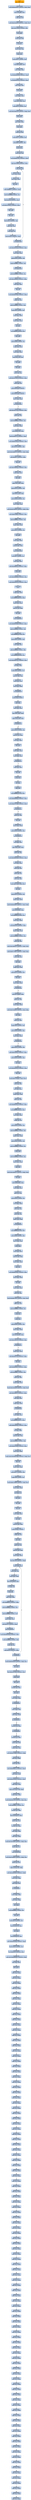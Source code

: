 digraph G {
node[shape=rectangle,style=filled,fillcolor=lightsteelblue,color=lightsteelblue]
bgcolor="transparent"
a0x00414c34sbbl_edx_eax[label="start\nsbbl %edx, %eax",color="lightgrey",fillcolor="orange"];
a0x00414c36imull_0xbea43a91UINT32_edi_ebp[label="0x00414c36\nimull $0xbea43a91<UINT32>, %edi, %ebp"];
a0x00414c3cleal_0x7841fffa_ecx[label="0x00414c3c\nleal 0x7841fffa, %ecx"];
a0x00414c42subb_ch_dl[label="0x00414c42\nsubb %ch, %dl"];
a0x00414c44imull_0xa51ba330UINT32_edx_esi[label="0x00414c44\nimull $0xa51ba330<UINT32>, %edx, %esi"];
a0x00414c4arepz_movb_0x33UINT8_dh[label="0x00414c4a\nrepz movb $0x33<UINT8>, %dh"];
a0x00414c4eincl_ebp[label="0x00414c4e\nincl %ebp"];
a0x00414c50movb_dl_ah[label="0x00414c50\nmovb %dl, %ah"];
a0x00414c52incl_esi[label="0x00414c52\nincl %esi"];
a0x00414c54movb_ah_ah[label="0x00414c54\nmovb %ah, %ah"];
a0x00414c56decb_ah[label="0x00414c56\ndecb %ah"];
a0x00414c58movb_0x47UINT8_ch[label="0x00414c58\nmovb $0x47<UINT8>, %ch"];
a0x00414c5aleal_0x65ccd6db_edi[label="0x00414c5a\nleal 0x65ccd6db, %edi"];
a0x00414c60movl_ebp_ebp[label="0x00414c60\nmovl %ebp, %ebp"];
a0x00414c62xorl_0x95e6ec86UINT32_eax[label="0x00414c62\nxorl $0x95e6ec86<UINT32>, %eax"];
a0x00414c67xorl_0x5634f7aaUINT32_eax[label="0x00414c67\nxorl $0x5634f7aa<UINT32>, %eax"];
a0x00414c6cmovl_ebp_ecx[label="0x00414c6c\nmovl %ebp, %ecx"];
a0x00414c6eincl_eax[label="0x00414c6e\nincl %eax"];
a0x00414c70leal_ebp__edx[label="0x00414c70\nleal (%ebp), %edx"];
a0x00414c73repz_imull_ebp_eax[label="0x00414c73\nrepz imull %ebp, %eax"];
a0x00414c77testb_0x7cUINT8_bl[label="0x00414c77\ntestb $0x7c<UINT8>, %bl"];
a0x00414c7aimull_0x2046e2cbUINT32_ebp_edi[label="0x00414c7a\nimull $0x2046e2cb<UINT32>, %ebp, %edi"];
a0x00414c80decl_eax[label="0x00414c80\ndecl %eax"];
a0x00414c81xorl_edx_ebx[label="0x00414c81\nxorl %edx, %ebx"];
a0x00414c83decl_edi[label="0x00414c83\ndecl %edi"];
a0x00414c85testb_cl_bh[label="0x00414c85\ntestb %cl, %bh"];
a0x00414c87movb_0x77UINT8_al[label="0x00414c87\nmovb $0x77<UINT8>, %al"];
a0x00414c89orb_0x6bUINT8_bl[label="0x00414c89\norb $0x6b<UINT8>, %bl"];
a0x00414c8cpushl_ecx[label="0x00414c8c\npushl %ecx"];
a0x00414c8dmovb_dl_ah[label="0x00414c8d\nmovb %dl, %ah"];
a0x00414c8fadcl_0x8d8ccf35UINT32_ebx[label="0x00414c8f\nadcl $0x8d8ccf35<UINT32>, %ebx"];
a0x00414c95repz_movl_0x0UINT32_ecx[label="0x00414c95\nrepz movl $0x0<UINT32>, %ecx"];
a0x00414c9bsubb_bh_bl[label="0x00414c9b\nsubb %bh, %bl"];
a0x00414c9dmovl_ecx_ebx[label="0x00414c9d\nmovl %ecx, %ebx"];
a0x00414c9fadcl_eax_ebx[label="0x00414c9f\nadcl %eax, %ebx"];
a0x00414ca1incl_esi[label="0x00414ca1\nincl %esi"];
a0x00414ca2addl_0xfffffcb7UINT32_ecx[label="0x00414ca2\naddl $0xfffffcb7<UINT32>, %ecx"];
a0x00414ca8movb_0xffffff96UINT8_al[label="0x00414ca8\nmovb $0xffffff96<UINT8>, %al"];
a0x00414caaaddl_0x34aUINT32_ecx[label="0x00414caa\naddl $0x34a<UINT32>, %ecx"];
a0x00414cb0testl_0x2478c6d7UINT32_edx[label="0x00414cb0\ntestl $0x2478c6d7<UINT32>, %edx"];
a0x00414cb6decl_ebx[label="0x00414cb6\ndecl %ebx"];
a0x00414cb8decl_esi[label="0x00414cb8\ndecl %esi"];
a0x00414cb9adcb_0x1cUINT8_al[label="0x00414cb9\nadcb $0x1c<UINT8>, %al"];
a0x00414cbcxchgl_esi_esi[label="0x00414cbc\nxchgl %esi, %esi"];
a0x00414cbetestb_ah_cl[label="0x00414cbe\ntestb %ah, %cl"];
a0x00414cc0cmpl_0x4a1UINT32_ecx[label="0x00414cc0\ncmpl $0x4a1<UINT32>, %ecx"];
a0x00414cc6jbe_0x00414c9b[label="0x00414cc6\njbe 0x00414c9b"];
a0x00414cccmovl_0xc081ea1aUINT32_edi[label="0x00414ccc\nmovl $0xc081ea1a<UINT32>, %edi"];
a0x00414cd2testl_eax_edx[label="0x00414cd2\ntestl %eax, %edx"];
a0x00414cd4andb_0x36UINT8_al[label="0x00414cd4\nandb $0x36<UINT8>, %al"];
a0x00414cd6cmpb_0xfffffff7UINT8_al[label="0x00414cd6\ncmpb $0xfffffff7<UINT8>, %al"];
a0x00414cd9call_0x00414cde[label="0x00414cd9\ncall 0x00414cde"];
a0x00414cdemovb_0xffffff81UINT8_cl[label="0x00414cde\nmovb $0xffffff81<UINT8>, %cl"];
a0x00414ce1adcl_0x1a2f69e0UINT32_ebp[label="0x00414ce1\nadcl $0x1a2f69e0<UINT32>, %ebp"];
a0x00414ce7sbbl_edi_ebx[label="0x00414ce7\nsbbl %edi, %ebx"];
a0x00414ce9incb_al[label="0x00414ce9\nincb %al"];
a0x00414cebtestl_0x93d976b3UINT32_ebp[label="0x00414ceb\ntestl $0x93d976b3<UINT32>, %ebp"];
a0x00414cf1xchgb_cl_ah[label="0x00414cf1\nxchgb %cl, %ah"];
a0x00414cf3andb_0xfffffffdUINT8_ah[label="0x00414cf3\nandb $0xfffffffd<UINT8>, %ah"];
a0x00414cf6testb_0x4UINT8_dl[label="0x00414cf6\ntestb $0x4<UINT8>, %dl"];
a0x00414cf9subl_eax_edx[label="0x00414cf9\nsubl %eax, %edx"];
a0x00414cfbimull_esi_eax[label="0x00414cfb\nimull %esi, %eax"];
a0x00414cfeincl_esi[label="0x00414cfe\nincl %esi"];
a0x00414cffleal_0xffffffffb3aabb98_ebx[label="0x00414cff\nleal 0xffffffffb3aabb98, %ebx"];
a0x00414d05popl_ebx[label="0x00414d05\npopl %ebx"];
a0x00414d06movb_0x68UINT8_cl[label="0x00414d06\nmovb $0x68<UINT8>, %cl"];
a0x00414d09xchgl_esi_edi[label="0x00414d09\nxchgl %esi, %edi"];
a0x00414d0btestl_edi_ebx[label="0x00414d0b\ntestl %edi, %ebx"];
a0x00414d0drepz_movb_ch_dh[label="0x00414d0d\nrepz movb %ch, %dh"];
a0x00414d10incl_ebp[label="0x00414d10\nincl %ebp"];
a0x00414d11decl_eax[label="0x00414d11\ndecl %eax"];
a0x00414d12movb_al_al[label="0x00414d12\nmovb %al, %al"];
a0x00414d14andl_0x25579b7dUINT32_edx[label="0x00414d14\nandl $0x25579b7d<UINT32>, %edx"];
a0x00414d1amovb_ah_dl[label="0x00414d1a\nmovb %ah, %dl"];
a0x00414d1cpushl_0xf2bd3fUINT32[label="0x00414d1c\npushl $0xf2bd3f<UINT32>"];
a0x00414d21pushl_0x82cdeeUINT32[label="0x00414d21\npushl $0x82cdee<UINT32>"];
a0x00414d26movl_eax_eax[label="0x00414d26\nmovl %eax, %eax"];
a0x00414d28jne_0x00414d32[label="0x00414d28\njne 0x00414d32"];
a0x00414d32addl_0xc4a11c04UINT32_esi[label="0x00414d32\naddl $0xc4a11c04<UINT32>, %esi"];
a0x00414d38movb_al_cl[label="0x00414d38\nmovb %al, %cl"];
a0x00414d3amovb_0xffffffeaUINT8_al[label="0x00414d3a\nmovb $0xffffffea<UINT8>, %al"];
a0x00414d3dandl_ecx_ebp[label="0x00414d3d\nandl %ecx, %ebp"];
a0x00414d3fleal_0x4ddd702d_eax[label="0x00414d3f\nleal 0x4ddd702d, %eax"];
a0x00414d45addl_0x48b7c3UINT32_ebx[label="0x00414d45\naddl $0x48b7c3<UINT32>, %ebx"];
a0x00414d4bmovl_0x8619302dUINT32_edi[label="0x00414d4b\nmovl $0x8619302d<UINT32>, %edi"];
a0x00414d51subb_0x78UINT8_dh[label="0x00414d51\nsubb $0x78<UINT8>, %dh"];
a0x00414d54imull_0x16e9fd73UINT32_edi_ebp[label="0x00414d54\nimull $0x16e9fd73<UINT32>, %edi, %ebp"];
a0x00414d5asubl_0xd3e7UINT32_ebx[label="0x00414d5a\nsubl $0xd3e7<UINT32>, %ebx"];
a0x00414d60incb_cl[label="0x00414d60\nincb %cl"];
a0x00414d62movl_0x70f484a2UINT32_esi[label="0x00414d62\nmovl $0x70f484a2<UINT32>, %esi"];
a0x00414d67imull_esi_edi[label="0x00414d67\nimull %esi, %edi"];
a0x00414d6adecl_edi[label="0x00414d6a\ndecl %edi"];
a0x00414d6brepnz_testl_edi_eax[label="0x00414d6b\nrepnz testl %edi, %eax"];
a0x00414d6eandb_0x19UINT8_al[label="0x00414d6e\nandb $0x19<UINT8>, %al"];
a0x00414d70leal_0x3b712c49_edi[label="0x00414d70\nleal 0x3b712c49, %edi"];
a0x00414d76movb_0x3bUINT8_cl[label="0x00414d76\nmovb $0x3b<UINT8>, %cl"];
a0x00414d79movl_ebp_eax[label="0x00414d79\nmovl %ebp, %eax"];
a0x00414d7bimull_0x3d70b308UINT32_edx_eax[label="0x00414d7b\nimull $0x3d70b308<UINT32>, %edx, %eax"];
a0x00414d81movl_0x6c34d8f7UINT32_esi[label="0x00414d81\nmovl $0x6c34d8f7<UINT32>, %esi"];
a0x00414d87subb_0xffffffe4UINT8_al[label="0x00414d87\nsubb $0xffffffe4<UINT8>, %al"];
a0x00414d89cmpl_ebx_edx[label="0x00414d89\ncmpl %ebx, %edx"];
a0x00414d8bmovb_0x21UINT8_cl[label="0x00414d8b\nmovb $0x21<UINT8>, %cl"];
a0x00414d8dincl_edx[label="0x00414d8d\nincl %edx"];
a0x00414d8ftestl_edi_ebp[label="0x00414d8f\ntestl %edi, %ebp"];
a0x00414d91movzbl_bh_edx[label="0x00414d91\nmovzbl %bh, %edx"];
a0x00414d94jmp_0x00414d99[label="0x00414d94\njmp 0x00414d99"];
a0x00414d99xorb_0x7UINT8_cl[label="0x00414d99\nxorb $0x7<UINT8>, %cl"];
a0x00414d9cmovl_esi_ecx[label="0x00414d9c\nmovl %esi, %ecx"];
a0x00414d9eandl_0xad6dfe24UINT32_eax[label="0x00414d9e\nandl $0xad6dfe24<UINT32>, %eax"];
a0x00414da3pushl_ebx[label="0x00414da3\npushl %ebx"];
a0x00414da4movl_0x33bb8b64UINT32_esi[label="0x00414da4\nmovl $0x33bb8b64<UINT32>, %esi"];
a0x00414daacmpl_0x8046cd79UINT32_eax[label="0x00414daa\ncmpl $0x8046cd79<UINT32>, %eax"];
a0x00414dafret[label="0x00414daf\nret"];
a0x008930baxchgl_esi_edi[label="0x008930ba\nxchgl %esi, %edi"];
a0x008930bcleal_0xffffffffcda63034_ebp[label="0x008930bc\nleal 0xffffffffcda63034, %ebp"];
a0x008930c2imull_ecx_ecx[label="0x008930c2\nimull %ecx, %ecx"];
a0x008930c5movzwl_di_edx[label="0x008930c5\nmovzwl %di, %edx"];
a0x008930c8incl_eax[label="0x008930c8\nincl %eax"];
a0x008930cajmp_0x008930ce[label="0x008930ca\njmp 0x008930ce"];
a0x008930cetestl_0x898c0e56UINT32_edx[label="0x008930ce\ntestl $0x898c0e56<UINT32>, %edx"];
a0x008930d4andb_0xffffffaeUINT8_al[label="0x008930d4\nandb $0xffffffae<UINT8>, %al"];
a0x008930d6leal_0xffffffffdca676a9_esi[label="0x008930d6\nleal 0xffffffffdca676a9, %esi"];
a0x008930dcmovb_0xdUINT8_ch[label="0x008930dc\nmovb $0xd<UINT8>, %ch"];
a0x008930dfmovl_edi_esi[label="0x008930df\nmovl %edi, %esi"];
a0x008930e1andb_0xffffffa8UINT8_dh[label="0x008930e1\nandb $0xffffffa8<UINT8>, %dh"];
a0x008930e4leal_0xffffffffa96b4905_esi[label="0x008930e4\nleal 0xffffffffa96b4905, %esi"];
a0x008930eamovl_0x385b07d1UINT32_ecx[label="0x008930ea\nmovl $0x385b07d1<UINT32>, %ecx"];
a0x008930eforl_ebx_esi[label="0x008930ef\norl %ebx, %esi"];
a0x008930f1subb_0x9UINT8_cl[label="0x008930f1\nsubb $0x9<UINT8>, %cl"];
a0x008930f4movzwl_bp_esi[label="0x008930f4\nmovzwl %bp, %esi"];
a0x008930f7imull_ecx_esi[label="0x008930f7\nimull %ecx, %esi"];
a0x008930fatestl_eax_ebp[label="0x008930fa\ntestl %eax, %ebp"];
a0x008930fcjne_0x00893105[label="0x008930fc\njne 0x00893105"];
a0x00893105pushl_0x0UINT8[label="0x00893105\npushl $0x0<UINT8>"];
a0x00893107popl_edx[label="0x00893107\npopl %edx"];
a0x00893108andl_edx_ecx[label="0x00893108\nandl %edx, %ecx"];
a0x0089310arepz_addl_ebp_edx[label="0x0089310a\nrepz addl %ebp, %edx"];
a0x0089310drepnz_imull_edi_ecx[label="0x0089310d\nrepnz imull %edi, %ecx"];
a0x00893111jb_0x00893119[label="0x00893111\njb 0x00893119"];
a0x00893113movb_0x2eUINT8_cl[label="0x00893113\nmovb $0x2e<UINT8>, %cl"];
a0x00893116movswl_cx_ecx[label="0x00893116\nmovswl %cx, %ecx"];
a0x00893119xorl_eax_eax[label="0x00893119\nxorl %eax, %eax"];
a0x0089311bdecl_ecx[label="0x0089311b\ndecl %ecx"];
a0x0089311daddl_edx_eax[label="0x0089311d\naddl %edx, %eax"];
a0x0089311ftestl_ebx_edi[label="0x0089311f\ntestl %ebx, %edi"];
a0x00893121ja_0x00893127[label="0x00893121\nja 0x00893127"];
a0x00893127movl_esi_esi[label="0x00893127\nmovl %esi, %esi"];
a0x00893129incb_dh[label="0x00893129\nincb %dh"];
a0x0089312bpushl_eax[label="0x0089312b\npushl %eax"];
a0x0089312cincl_ecx[label="0x0089312c\nincl %ecx"];
a0x0089312epopl_edi[label="0x0089312e\npopl %edi"];
a0x0089312fleal_0xfffffffffc8347b6_ecx[label="0x0089312f\nleal 0xfffffffffc8347b6, %ecx"];
a0x00893135testl_0x8a8d9b64UINT32_eax[label="0x00893135\ntestl $0x8a8d9b64<UINT32>, %eax"];
a0x0089313bmovl_0xab7874d8UINT32_edx[label="0x0089313b\nmovl $0xab7874d8<UINT32>, %edx"];
a0x00893141jb_0x00893147[label="0x00893141\njb 0x00893147"];
a0x00893143movb_cl_dl[label="0x00893143\nmovb %cl, %dl"];
a0x00893145incb_ah[label="0x00893145\nincb %ah"];
a0x00893147movl_edi_ebp[label="0x00893147\nmovl %edi, %ebp"];
a0x00893149movb_0x55UINT8_ah[label="0x00893149\nmovb $0x55<UINT8>, %ah"];
a0x0089314cjae_0x00893155[label="0x0089314c\njae 0x00893155"];
a0x00893155xorl_edx_esi[label="0x00893155\nxorl %edx, %esi"];
a0x00893157repz_xchgl_edx_ecx[label="0x00893157\nrepz xchgl %edx, %ecx"];
a0x0089315atestb_dl_bl[label="0x0089315a\ntestb %dl, %bl"];
a0x0089315cmovl_0x56b9d43dUINT32_eax[label="0x0089315c\nmovl $0x56b9d43d<UINT32>, %eax"];
a0x00893162xorl_eax_eax[label="0x00893162\nxorl %eax, %eax"];
a0x00893164movb_dl_ah[label="0x00893164\nmovb %dl, %ah"];
a0x00893166movb_dl_cl[label="0x00893166\nmovb %dl, %cl"];
a0x00893168movb_cl_ah[label="0x00893168\nmovb %cl, %ah"];
a0x0089316arepz_repnz_imull_ebx_ecx[label="0x0089316a\nrepz repnz imull %ebx, %ecx"];
a0x0089316fincl_esi[label="0x0089316f\nincl %esi"];
a0x00893171testb_0x7eUINT8_cl[label="0x00893171\ntestb $0x7e<UINT8>, %cl"];
a0x00893174imull_edi_edx[label="0x00893174\nimull %edi, %edx"];
a0x00893177imull_0xebeedef3UINT32_ecx_edx[label="0x00893177\nimull $0xebeedef3<UINT32>, %ecx, %edx"];
a0x0089317dleal_0x000409b8_eax[label="0x0089317d\nleal 0x000409b8, %eax"];
a0x00893183leal_0xffffffff89465dd0_ecx[label="0x00893183\nleal 0xffffffff89465dd0, %ecx"];
a0x00893189testl_ecx_edx[label="0x00893189\ntestl %ecx, %edx"];
a0x0089318bxorl_0x40c3aUINT32_eax[label="0x0089318b\nxorl $0x40c3a<UINT32>, %eax"];
a0x00893190imull_ebp_ecx[label="0x00893190\nimull %ebp, %ecx"];
a0x00893193movb_0xffffffebUINT8_ch[label="0x00893193\nmovb $0xffffffeb<UINT8>, %ch"];
a0x00893196movb_dl_dh[label="0x00893196\nmovb %dl, %dh"];
a0x00893198imull_0xc5d8f2d7UINT32_edx_ecx[label="0x00893198\nimull $0xc5d8f2d7<UINT32>, %edx, %ecx"];
a0x0089319eimull_0x8717f3bcUINT32_edx_eax[label="0x0089319e\nimull $0x8717f3bc<UINT32>, %edx, %eax"];
a0x008931a4movb_dh_ah[label="0x008931a4\nmovb %dh, %ah"];
a0x008931a6decl_edx[label="0x008931a6\ndecl %edx"];
a0x008931a8xchgl_ecx_edi[label="0x008931a8\nxchgl %ecx, %edi"];
a0x008931aamovb_0x75UINT8_ch[label="0x008931aa\nmovb $0x75<UINT8>, %ch"];
a0x008931addecl_ecx[label="0x008931ad\ndecl %ecx"];
a0x008931aftestl_eax_edx[label="0x008931af\ntestl %eax, %edx"];
a0x008931b1je_0x008931bb[label="0x008931b1\nje 0x008931bb"];
a0x008931b3leal_0x37706850_eax[label="0x008931b3\nleal 0x37706850, %eax"];
a0x008931b9movb_cl_al[label="0x008931b9\nmovb %cl, %al"];
a0x008931bbtestl_eax_edx[label="0x008931bb\ntestl %eax, %edx"];
a0x008931bdimull_0x475dd0bfUINT32_ecx_ebp[label="0x008931bd\nimull $0x475dd0bf<UINT32>, %ecx, %ebp"];
a0x008931c3decl_ebp[label="0x008931c3\ndecl %ebp"];
a0x008931c5movb_cl_ah[label="0x008931c5\nmovb %cl, %ah"];
a0x008931c7cmpb_0x3UINT8_al[label="0x008931c7\ncmpb $0x3<UINT8>, %al"];
a0x008931c9movb_0x3fUINT8_ah[label="0x008931c9\nmovb $0x3f<UINT8>, %ah"];
a0x008931cctestl_ecx_edx[label="0x008931cc\ntestl %ecx, %edx"];
a0x008931cejb_0x008931d3[label="0x008931ce\njb 0x008931d3"];
a0x008931d0cmpb_0x34UINT8_dl[label="0x008931d0\ncmpb $0x34<UINT8>, %dl"];
a0x008931d3andl_0x95ce954cUINT32_eax[label="0x008931d3\nandl $0x95ce954c<UINT32>, %eax"];
a0x008931d8movb_0x43UINT8_ah[label="0x008931d8\nmovb $0x43<UINT8>, %ah"];
a0x008931daincl_eax[label="0x008931da\nincl %eax"];
a0x008931dbmovl_0x5e4e2610UINT32_eax[label="0x008931db\nmovl $0x5e4e2610<UINT32>, %eax"];
a0x008931e0incb_ah[label="0x008931e0\nincb %ah"];
a0x008931e2imull_0x0UINT8_ecx_ecx[label="0x008931e2\nimull $0x0<UINT8>, %ecx, %ecx"];
a0x008931e5testb_al_dh[label="0x008931e5\ntestb %al, %dh"];
a0x008931e7xorl_edi_ecx[label="0x008931e7\nxorl %edi, %ecx"];
a0x008931e9xchgl_eax_eax[label="0x008931e9\nxchgl %eax, %eax"];
a0x008931ebtestb_al_ch[label="0x008931eb\ntestb %al, %ch"];
a0x008931edmovl_0xd602f2caUINT32_eax[label="0x008931ed\nmovl $0xd602f2ca<UINT32>, %eax"];
a0x008931f2leal_0xffffffffb168aa54_eax[label="0x008931f2\nleal 0xffffffffb168aa54, %eax"];
a0x008931f8xorl_edx_edx[label="0x008931f8\nxorl %edx, %edx"];
a0x008931faxchgb_al_al[label="0x008931fa\nxchgb %al, %al"];
a0x008931fcmovb_0x50UINT8_al[label="0x008931fc\nmovb $0x50<UINT8>, %al"];
a0x008931fetestb_0xffffff82UINT8_dl[label="0x008931fe\ntestb $0xffffff82<UINT8>, %dl"];
a0x00893201xaddl_ecx_edx[label="0x00893201\nxaddl %ecx, %edx"];
a0x00893204subb_0x4aUINT8_al[label="0x00893204\nsubb $0x4a<UINT8>, %al"];
a0x00893206movb_0xffffffe6UINT8_cl[label="0x00893206\nmovb $0xffffffe6<UINT8>, %cl"];
a0x00893208pushl_edx[label="0x00893208\npushl %edx"];
a0x00893209movb_0xffffffa5UINT8_al[label="0x00893209\nmovb $0xffffffa5<UINT8>, %al"];
a0x0089320cmovl_ecx_eax[label="0x0089320c\nmovl %ecx, %eax"];
a0x0089320epopl_edi[label="0x0089320e\npopl %edi"];
a0x0089320fimull_0xccfa803cUINT32_ebp_eax[label="0x0089320f\nimull $0xccfa803c<UINT32>, %ebp, %eax"];
a0x00893215incl_eax[label="0x00893215\nincl %eax"];
a0x00893217leal_0x48b1b56b_eax[label="0x00893217\nleal 0x48b1b56b, %eax"];
a0x0089321dsubl_ebp_ecx[label="0x0089321d\nsubl %ebp, %ecx"];
a0x0089321fadcb_cl_ch[label="0x0089321f\nadcb %cl, %ch"];
a0x00893221movb_0x44UINT8_cl[label="0x00893221\nmovb $0x44<UINT8>, %cl"];
a0x00893224xorl_ebp_ebp[label="0x00893224\nxorl %ebp, %ebp"];
a0x00893226testb_al_ch[label="0x00893226\ntestb %al, %ch"];
a0x00893228testb_bl_bl[label="0x00893228\ntestb %bl, %bl"];
a0x0089322axaddl_edi_ebp[label="0x0089322a\nxaddl %edi, %ebp"];
a0x0089322djae_0x00893233[label="0x0089322d\njae 0x00893233"];
a0x00893233leal_0xffffffffdc6a238e_edi[label="0x00893233\nleal 0xffffffffdc6a238e, %edi"];
a0x00893239movb_0x6eUINT8_dh[label="0x00893239\nmovb $0x6e<UINT8>, %dh"];
a0x0089323cmovl_ebp_eax[label="0x0089323c\nmovl %ebp, %eax"];
a0x0089323epushl_ebp[label="0x0089323e\npushl %ebp"];
a0x0089323fmovl_edi_ecx[label="0x0089323f\nmovl %edi, %ecx"];
a0x00893241movswl_di_edx[label="0x00893241\nmovswl %di, %edx"];
a0x00893244testl_edx_edx[label="0x00893244\ntestl %edx, %edx"];
a0x00893246popl_esi[label="0x00893246\npopl %esi"];
a0x00893247testl_0x960b18bcUINT32_ebx[label="0x00893247\ntestl $0x960b18bc<UINT32>, %ebx"];
a0x0089324dtestl_ebp_edx[label="0x0089324d\ntestl %ebp, %edx"];
a0x0089324fincl_edx[label="0x0089324f\nincl %edx"];
a0x00893251movl_ecx_edi[label="0x00893251\nmovl %ecx, %edi"];
a0x00893253testb_bl_ah[label="0x00893253\ntestb %bl, %ah"];
a0x00893255imull_0x4b8579f2UINT32_esi_ecx[label="0x00893255\nimull $0x4b8579f2<UINT32>, %esi, %ecx"];
a0x0089325baddb_ch_ch[label="0x0089325b\naddb %ch, %ch"];
a0x0089325dmovb_0xffffff87UINT8_cl[label="0x0089325d\nmovb $0xffffff87<UINT8>, %cl"];
a0x00893260pushl_esi[label="0x00893260\npushl %esi"];
a0x00893261pushl_esi[label="0x00893261\npushl %esi"];
a0x00893262testb_0x46UINT8_ch[label="0x00893262\ntestb $0x46<UINT8>, %ch"];
a0x00893265testl_ebx_ebp[label="0x00893265\ntestl %ebx, %ebp"];
a0x00893267leal_0x2c02e289_ecx[label="0x00893267\nleal 0x2c02e289, %ecx"];
a0x0089326dmovl_0x1cfac414UINT32_esi[label="0x0089326d\nmovl $0x1cfac414<UINT32>, %esi"];
a0x00893272je_0x00893277[label="0x00893272\nje 0x00893277"];
a0x00893274imull_ecx_ecx[label="0x00893274\nimull %ecx, %ecx"];
a0x00893277subl_0xe4e1cc70UINT32_eax[label="0x00893277\nsubl $0xe4e1cc70<UINT32>, %eax"];
a0x0089327cdecl_ecx[label="0x0089327c\ndecl %ecx"];
a0x0089327eandl_0x86806e1UINT32_eax[label="0x0089327e\nandl $0x86806e1<UINT32>, %eax"];
a0x00893283testb_0xffffffe7UINT8_ah[label="0x00893283\ntestb $0xffffffe7<UINT8>, %ah"];
a0x00893286movb_al_dh[label="0x00893286\nmovb %al, %dh"];
a0x00893288imull_ebx_esi[label="0x00893288\nimull %ebx, %esi"];
a0x0089328bimull_0x2435ab3fUINT32_edi_esi[label="0x0089328b\nimull $0x2435ab3f<UINT32>, %edi, %esi"];
a0x00893291subl_0x2fcfdb72UINT32_eax[label="0x00893291\nsubl $0x2fcfdb72<UINT32>, %eax"];
a0x00893296subl_edi_edi[label="0x00893296\nsubl %edi, %edi"];
a0x00893298cmpl_ecx_edi[label="0x00893298\ncmpl %ecx, %edi"];
a0x0089329ajo_0x008932a9[label="0x0089329a\njo 0x008932a9"];
a0x0089329ctestl_ebx_esi[label="0x0089329c\ntestl %ebx, %esi"];
a0x0089329eleal_0xffffffffba4e5077_eax[label="0x0089329e\nleal 0xffffffffba4e5077, %eax"];
a0x008932a4addl_0x6bcd9500UINT32_eax[label="0x008932a4\naddl $0x6bcd9500<UINT32>, %eax"];
a0x008932a9orl_eax_edi[label="0x008932a9\norl %eax, %edi"];
a0x008932abmovzwl_bx_esi[label="0x008932ab\nmovzwl %bx, %esi"];
a0x008932aexorb_0xffffffbcUINT8_ah[label="0x008932ae\nxorb $0xffffffbc<UINT8>, %ah"];
a0x008932b1andl_0xde31040dUINT32_eax[label="0x008932b1\nandl $0xde31040d<UINT32>, %eax"];
a0x008932b6movl_edi_ebp[label="0x008932b6\nmovl %edi, %ebp"];
a0x008932b8repnz_imull_0x48ab1d69UINT32_ebp_esi[label="0x008932b8\nrepnz imull $0x48ab1d69<UINT32>, %ebp, %esi"];
a0x008932bfdecb_al[label="0x008932bf\ndecb %al"];
a0x008932c1imull_edi_ebp[label="0x008932c1\nimull %edi, %ebp"];
a0x008932c4movb_0x77UINT8_dh[label="0x008932c4\nmovb $0x77<UINT8>, %dh"];
a0x008932c6cmpb_0xfUINT8_al[label="0x008932c6\ncmpb $0xf<UINT8>, %al"];
a0x008932c8imull_0x6113f88fUINT32_edi_esi[label="0x008932c8\nimull $0x6113f88f<UINT32>, %edi, %esi"];
a0x008932cetestl_edx_ebp[label="0x008932ce\ntestl %edx, %ebp"];
a0x008932d0orb_dh_cl[label="0x008932d0\norb %dh, %cl"];
a0x008932d2decl_ecx[label="0x008932d2\ndecl %ecx"];
a0x008932d3incl_edi[label="0x008932d3\nincl %edi"];
a0x008932d4incb_ch[label="0x008932d4\nincb %ch"];
a0x008932d6movl_edi_edi[label="0x008932d6\nmovl %edi, %edi"];
a0x008932d8incl_edi[label="0x008932d8\nincl %edi"];
a0x008932damovswl_bx_edx[label="0x008932da\nmovswl %bx, %edx"];
a0x008932ddpushl_0x8beUINT32[label="0x008932dd\npushl $0x8be<UINT32>"];
a0x008932e2xchgb_al_al[label="0x008932e2\nxchgb %al, %al"];
a0x008932e4popl_ebp[label="0x008932e4\npopl %ebp"];
a0x008932e5andb_al_cl[label="0x008932e5\nandb %al, %cl"];
a0x008932e7movzwl_bx_edi[label="0x008932e7\nmovzwl %bx, %edi"];
a0x008932eamovl_edx_ecx[label="0x008932ea\nmovl %edx, %ecx"];
a0x008932ecxorl_0x7ddUINT32_ebp[label="0x008932ec\nxorl $0x7dd<UINT32>, %ebp"];
a0x008932f2imull_edx_esi[label="0x008932f2\nimull %edx, %esi"];
a0x008932f5movb_dh_cl[label="0x008932f5\nmovb %dh, %cl"];
a0x008932f7imull_edx_eax[label="0x008932f7\nimull %edx, %eax"];
a0x008932faleal_0x54209044_edi[label="0x008932fa\nleal 0x54209044, %edi"];
a0x00893300orb_bh_cl[label="0x00893300\norb %bh, %cl"];
a0x00893302decb_dh[label="0x00893302\ndecb %dh"];
a0x00893304addl_eax_edx[label="0x00893304\naddl %eax, %edx"];
a0x00893306subl_0xfffffdbaUINT32_ebp[label="0x00893306\nsubl $0xfffffdba<UINT32>, %ebp"];
a0x0089330ctestb_0xffffffd8UINT8_ch[label="0x0089330c\ntestb $0xffffffd8<UINT8>, %ch"];
a0x0089330fsubb_0xfffffffdUINT8_al[label="0x0089330f\nsubb $0xfffffffd<UINT8>, %al"];
a0x00893312imull_ebp_ecx[label="0x00893312\nimull %ebp, %ecx"];
a0x00893315subl_0x247UINT32_ebp[label="0x00893315\nsubl $0x247<UINT32>, %ebp"];
a0x0089331bjmp_0x00893326[label="0x0089331b\njmp 0x00893326"];
a0x00893326movl_0x40b53a50UINT32_edi[label="0x00893326\nmovl $0x40b53a50<UINT32>, %edi"];
a0x0089332btestb_0xffffff81UINT8_bh[label="0x0089332b\ntestb $0xffffff81<UINT8>, %bh"];
a0x0089332esbbb_dl_al[label="0x0089332e\nsbbb %dl, %al"];
a0x00893330cmpl_0x54UINT32_ebp[label="0x00893330\ncmpl $0x54<UINT32>, %ebp"];
a0x00893336ja_0x008932f2[label="0x00893336\nja 0x008932f2"];
a0x0089333cimull_0x6825ba5dUINT32_ebx_esi[label="0x0089333c\nimull $0x6825ba5d<UINT32>, %ebx, %esi"];
a0x00893342incl_edi[label="0x00893342\nincl %edi"];
a0x00893344adcl_0xc233760aUINT32_edi[label="0x00893344\nadcl $0xc233760a<UINT32>, %edi"];
a0x0089334apushl_edi[label="0x0089334a\npushl %edi"];
a0x0089334bdecl_ecx[label="0x0089334b\ndecl %ecx"];
a0x0089334cmovzbl_bl_ecx[label="0x0089334c\nmovzbl %bl, %ecx"];
a0x0089334fdecl_edi[label="0x0089334f\ndecl %edi"];
a0x00893350testl_ebp_edx[label="0x00893350\ntestl %ebp, %edx"];
a0x00893352jo_0x00893356[label="0x00893352\njo 0x00893356"];
a0x00893354movl_ebp_esi[label="0x00893354\nmovl %ebp, %esi"];
a0x00893356testl_esi_eax[label="0x00893356\ntestl %esi, %eax"];
a0x00893358je_0x0089335d[label="0x00893358\nje 0x0089335d"];
a0x0089335amovswl_si_edi[label="0x0089335a\nmovswl %si, %edi"];
a0x0089335dje_0x00893366[label="0x0089335d\nje 0x00893366"];
a0x0089335fmovswl_si_ecx[label="0x0089335f\nmovswl %si, %ecx"];
a0x00893362movb_ah_dh[label="0x00893362\nmovb %ah, %dh"];
a0x00893364xchgl_eax_esi[label="0x00893364\nxchgl %eax, %esi"];
a0x00893366movl_0x5547ddb9UINT32_ebp[label="0x00893366\nmovl $0x5547ddb9<UINT32>, %ebp"];
a0x0089336bsubl_esi_ebp[label="0x0089336b\nsubl %esi, %ebp"];
a0x0089336dadcb_dl_ah[label="0x0089336d\nadcb %dl, %ah"];
a0x0089336fmovl_0x62f8da17UINT32_eax[label="0x0089336f\nmovl $0x62f8da17<UINT32>, %eax"];
a0x00893375andl_ecx_edi[label="0x00893375\nandl %ecx, %edi"];
a0x00893377testl_0x9c29e4edUINT32_edx[label="0x00893377\ntestl $0x9c29e4ed<UINT32>, %edx"];
a0x0089337dcmpl_ebx_ecx[label="0x0089337d\ncmpl %ebx, %ecx"];
a0x0089337frepnz_leal_0x2f477efb_ebp[label="0x0089337f\nrepnz leal 0x2f477efb, %ebp"];
a0x00893386xchgl_ecx_ebp[label="0x00893386\nxchgl %ecx, %ebp"];
a0x00893388imull_0xbc85e126UINT32_esi_ecx[label="0x00893388\nimull $0xbc85e126<UINT32>, %esi, %ecx"];
a0x0089338esubb_0xffffffa1UINT8_al[label="0x0089338e\nsubb $0xffffffa1<UINT8>, %al"];
a0x00893390movsbl_bl_ebp[label="0x00893390\nmovsbl %bl, %ebp"];
a0x00893393leal_0x45058c28_ebp[label="0x00893393\nleal 0x45058c28, %ebp"];
a0x00893399testb_ch_ah[label="0x00893399\ntestb %ch, %ah"];
a0x0089339bmovzbl_cl_eax[label="0x0089339b\nmovzbl %cl, %eax"];
a0x0089339eaddl_ebp_edx[label="0x0089339e\naddl %ebp, %edx"];
a0x008933a0addl_edx_edx[label="0x008933a0\naddl %edx, %edx"];
a0x008933a2imull_0x7a57b49fUINT32_ebx_edi[label="0x008933a2\nimull $0x7a57b49f<UINT32>, %ebx, %edi"];
a0x008933a8testb_bh_cl[label="0x008933a8\ntestb %bh, %cl"];
a0x008933aajmp_0x008933b4[label="0x008933aa\njmp 0x008933b4"];
a0x008933b4imull_0xe37baf66UINT32_ebp_edi[label="0x008933b4\nimull $0xe37baf66<UINT32>, %ebp, %edi"];
a0x008933batestb_ch_ch[label="0x008933ba\ntestb %ch, %ch"];
a0x008933bcrepnz_movsbl_ah_ebp[label="0x008933bc\nrepnz movsbl %ah, %ebp"];
a0x008933c0movl_0x14b403d7UINT32_edx[label="0x008933c0\nmovl $0x14b403d7<UINT32>, %edx"];
a0x008933c5imull_edi_ebp[label="0x008933c5\nimull %edi, %ebp"];
a0x008933c8testl_edi_esi[label="0x008933c8\ntestl %edi, %esi"];
a0x008933caja_0x008933ce[label="0x008933ca\nja 0x008933ce"];
a0x008933cemovl_ebp_ebp[label="0x008933ce\nmovl %ebp, %ebp"];
a0x008933d0movl_esi_ebp[label="0x008933d0\nmovl %esi, %ebp"];
a0x008933d2incl_ebp[label="0x008933d2\nincl %ebp"];
a0x008933d3xorb_0xffffff86UINT8_dl[label="0x008933d3\nxorb $0xffffff86<UINT8>, %dl"];
a0x008933d6incb_dh[label="0x008933d6\nincb %dh"];
a0x008933d8adcb_0x76UINT8_dl[label="0x008933d8\nadcb $0x76<UINT8>, %dl"];
a0x008933dbleal_0x1a525702_esi[label="0x008933db\nleal 0x1a525702, %esi"];
a0x008933e1incl_edx[label="0x008933e1\nincl %edx"];
a0x008933e2leal_0x0006814a_edi[label="0x008933e2\nleal 0x0006814a, %edi"];
a0x008933e8movl_0xa028a2d9UINT32_eax[label="0x008933e8\nmovl $0xa028a2d9<UINT32>, %eax"];
a0x008933eemovb_0x43UINT8_dl[label="0x008933ee\nmovb $0x43<UINT8>, %dl"];
a0x008933f0xorl_0x65cf3UINT32_edi[label="0x008933f0\nxorl $0x65cf3<UINT32>, %edi"];
a0x008933f6repz_movl_0xaef638b7UINT32_eax[label="0x008933f6\nrepz movl $0xaef638b7<UINT32>, %eax"];
a0x008933fdxorl_edi_ecx[label="0x008933fd\nxorl %edi, %ecx"];
a0x008933ffsldt_eax_[label="0x008933ff\nsldt (%eax)"];
a0x00893402addb_al_eax_[label="0x00893402\naddb %al, (%eax)"];
a0x00893404addb_al_eax_[label="0x00893404\naddb %al, (%eax)"];
a0x00893406addb_al_eax_[label="0x00893406\naddb %al, (%eax)"];
a0x00893408addb_al_eax_[label="0x00893408\naddb %al, (%eax)"];
a0x0089340aaddb_al_eax_[label="0x0089340a\naddb %al, (%eax)"];
a0x0089340caddb_al_eax_[label="0x0089340c\naddb %al, (%eax)"];
a0x0089340eaddb_al_eax_[label="0x0089340e\naddb %al, (%eax)"];
a0x00893410addb_al_eax_[label="0x00893410\naddb %al, (%eax)"];
a0x00893412addb_al_eax_[label="0x00893412\naddb %al, (%eax)"];
a0x00893414addb_al_eax_[label="0x00893414\naddb %al, (%eax)"];
a0x00893416addb_al_eax_[label="0x00893416\naddb %al, (%eax)"];
a0x00893418addb_al_eax_[label="0x00893418\naddb %al, (%eax)"];
a0x0089341aaddb_al_eax_[label="0x0089341a\naddb %al, (%eax)"];
a0x0089341caddb_al_eax_[label="0x0089341c\naddb %al, (%eax)"];
a0x0089341eaddb_al_eax_[label="0x0089341e\naddb %al, (%eax)"];
a0x00893420addb_al_eax_[label="0x00893420\naddb %al, (%eax)"];
a0x00893422addb_al_eax_[label="0x00893422\naddb %al, (%eax)"];
a0x00893424addb_al_eax_[label="0x00893424\naddb %al, (%eax)"];
a0x00893426addb_al_eax_[label="0x00893426\naddb %al, (%eax)"];
a0x00893428addb_al_eax_[label="0x00893428\naddb %al, (%eax)"];
a0x0089342aaddb_al_eax_[label="0x0089342a\naddb %al, (%eax)"];
a0x0089342caddb_al_eax_[label="0x0089342c\naddb %al, (%eax)"];
a0x0089342eaddb_al_eax_[label="0x0089342e\naddb %al, (%eax)"];
a0x00893430addb_al_eax_[label="0x00893430\naddb %al, (%eax)"];
a0x00893432addb_al_eax_[label="0x00893432\naddb %al, (%eax)"];
a0x00893434addb_al_eax_[label="0x00893434\naddb %al, (%eax)"];
a0x00893436addb_al_eax_[label="0x00893436\naddb %al, (%eax)"];
a0x00893438addb_al_eax_[label="0x00893438\naddb %al, (%eax)"];
a0x0089343aaddb_al_eax_[label="0x0089343a\naddb %al, (%eax)"];
a0x0089343caddb_al_eax_[label="0x0089343c\naddb %al, (%eax)"];
a0x0089343eaddb_al_eax_[label="0x0089343e\naddb %al, (%eax)"];
a0x00893440addb_al_eax_[label="0x00893440\naddb %al, (%eax)"];
a0x00893442addb_al_eax_[label="0x00893442\naddb %al, (%eax)"];
a0x00893444addb_al_eax_[label="0x00893444\naddb %al, (%eax)"];
a0x00893446addb_al_eax_[label="0x00893446\naddb %al, (%eax)"];
a0x00893448addb_al_eax_[label="0x00893448\naddb %al, (%eax)"];
a0x0089344aaddb_al_eax_[label="0x0089344a\naddb %al, (%eax)"];
a0x0089344caddb_al_eax_[label="0x0089344c\naddb %al, (%eax)"];
a0x0089344eaddb_al_eax_[label="0x0089344e\naddb %al, (%eax)"];
a0x00893450addb_al_eax_[label="0x00893450\naddb %al, (%eax)"];
a0x00893452addb_al_eax_[label="0x00893452\naddb %al, (%eax)"];
a0x00893454addb_al_eax_[label="0x00893454\naddb %al, (%eax)"];
a0x00893456addb_al_eax_[label="0x00893456\naddb %al, (%eax)"];
a0x00893458addb_al_eax_[label="0x00893458\naddb %al, (%eax)"];
a0x0089345aaddb_al_eax_[label="0x0089345a\naddb %al, (%eax)"];
a0x0089345caddb_al_eax_[label="0x0089345c\naddb %al, (%eax)"];
a0x0089345eaddb_al_eax_[label="0x0089345e\naddb %al, (%eax)"];
a0x00893460addb_al_eax_[label="0x00893460\naddb %al, (%eax)"];
a0x00893462addb_al_eax_[label="0x00893462\naddb %al, (%eax)"];
a0x00893464addb_al_eax_[label="0x00893464\naddb %al, (%eax)"];
a0x00893466addb_al_eax_[label="0x00893466\naddb %al, (%eax)"];
a0x00893468addb_al_eax_[label="0x00893468\naddb %al, (%eax)"];
a0x0089346aaddb_al_eax_[label="0x0089346a\naddb %al, (%eax)"];
a0x0089346caddb_al_eax_[label="0x0089346c\naddb %al, (%eax)"];
a0x0089346eaddb_al_eax_[label="0x0089346e\naddb %al, (%eax)"];
a0x00893470addb_al_eax_[label="0x00893470\naddb %al, (%eax)"];
a0x00893472addb_al_eax_[label="0x00893472\naddb %al, (%eax)"];
a0x00893474addb_al_eax_[label="0x00893474\naddb %al, (%eax)"];
a0x00893476addb_al_eax_[label="0x00893476\naddb %al, (%eax)"];
a0x00893478addb_al_eax_[label="0x00893478\naddb %al, (%eax)"];
a0x0089347aaddb_al_eax_[label="0x0089347a\naddb %al, (%eax)"];
a0x0089347caddb_al_eax_[label="0x0089347c\naddb %al, (%eax)"];
a0x0089347eaddb_al_eax_[label="0x0089347e\naddb %al, (%eax)"];
a0x00893480addb_al_eax_[label="0x00893480\naddb %al, (%eax)"];
a0x00893482addb_al_eax_[label="0x00893482\naddb %al, (%eax)"];
a0x00893484addb_al_eax_[label="0x00893484\naddb %al, (%eax)"];
a0x00893486addb_al_eax_[label="0x00893486\naddb %al, (%eax)"];
a0x00893488addb_al_eax_[label="0x00893488\naddb %al, (%eax)"];
a0x0089348aaddb_al_eax_[label="0x0089348a\naddb %al, (%eax)"];
a0x0089348caddb_al_eax_[label="0x0089348c\naddb %al, (%eax)"];
a0x0089348eaddb_al_eax_[label="0x0089348e\naddb %al, (%eax)"];
a0x00893490addb_al_eax_[label="0x00893490\naddb %al, (%eax)"];
a0x00893492addb_al_eax_[label="0x00893492\naddb %al, (%eax)"];
a0x00893494addb_al_eax_[label="0x00893494\naddb %al, (%eax)"];
a0x00893496addb_al_eax_[label="0x00893496\naddb %al, (%eax)"];
a0x00893498addb_al_eax_[label="0x00893498\naddb %al, (%eax)"];
a0x0089349aaddb_al_eax_[label="0x0089349a\naddb %al, (%eax)"];
a0x0089349caddb_al_eax_[label="0x0089349c\naddb %al, (%eax)"];
a0x0089349eaddb_al_eax_[label="0x0089349e\naddb %al, (%eax)"];
a0x008934a0addb_al_eax_[label="0x008934a0\naddb %al, (%eax)"];
a0x008934a2addb_al_eax_[label="0x008934a2\naddb %al, (%eax)"];
a0x008934a4addb_al_eax_[label="0x008934a4\naddb %al, (%eax)"];
a0x008934a6addb_al_eax_[label="0x008934a6\naddb %al, (%eax)"];
a0x008934a8addb_al_eax_[label="0x008934a8\naddb %al, (%eax)"];
a0x008934aaaddb_al_eax_[label="0x008934aa\naddb %al, (%eax)"];
a0x008934acaddb_al_eax_[label="0x008934ac\naddb %al, (%eax)"];
a0x008934aeaddb_al_eax_[label="0x008934ae\naddb %al, (%eax)"];
a0x008934b0addb_al_eax_[label="0x008934b0\naddb %al, (%eax)"];
a0x008934b2addb_al_eax_[label="0x008934b2\naddb %al, (%eax)"];
a0x008934b4addb_al_eax_[label="0x008934b4\naddb %al, (%eax)"];
a0x008934b6addb_al_eax_[label="0x008934b6\naddb %al, (%eax)"];
a0x008934b8addb_al_eax_[label="0x008934b8\naddb %al, (%eax)"];
a0x008934baaddb_al_eax_[label="0x008934ba\naddb %al, (%eax)"];
a0x008934bcaddb_al_eax_[label="0x008934bc\naddb %al, (%eax)"];
a0x008934beaddb_al_eax_[label="0x008934be\naddb %al, (%eax)"];
a0x008934c0addb_al_eax_[label="0x008934c0\naddb %al, (%eax)"];
a0x008934c2addb_al_eax_[label="0x008934c2\naddb %al, (%eax)"];
a0x008934c4addb_al_eax_[label="0x008934c4\naddb %al, (%eax)"];
a0x008934c6addb_al_eax_[label="0x008934c6\naddb %al, (%eax)"];
a0x008934c8addb_al_eax_[label="0x008934c8\naddb %al, (%eax)"];
a0x008934caaddb_al_eax_[label="0x008934ca\naddb %al, (%eax)"];
a0x008934ccaddb_al_eax_[label="0x008934cc\naddb %al, (%eax)"];
a0x00414c34sbbl_edx_eax -> a0x00414c36imull_0xbea43a91UINT32_edi_ebp [color="#000000"];
a0x00414c36imull_0xbea43a91UINT32_edi_ebp -> a0x00414c3cleal_0x7841fffa_ecx [color="#000000"];
a0x00414c3cleal_0x7841fffa_ecx -> a0x00414c42subb_ch_dl [color="#000000"];
a0x00414c42subb_ch_dl -> a0x00414c44imull_0xa51ba330UINT32_edx_esi [color="#000000"];
a0x00414c44imull_0xa51ba330UINT32_edx_esi -> a0x00414c4arepz_movb_0x33UINT8_dh [color="#000000"];
a0x00414c4arepz_movb_0x33UINT8_dh -> a0x00414c4eincl_ebp [color="#000000"];
a0x00414c4eincl_ebp -> a0x00414c50movb_dl_ah [color="#000000"];
a0x00414c50movb_dl_ah -> a0x00414c52incl_esi [color="#000000"];
a0x00414c52incl_esi -> a0x00414c54movb_ah_ah [color="#000000"];
a0x00414c54movb_ah_ah -> a0x00414c56decb_ah [color="#000000"];
a0x00414c56decb_ah -> a0x00414c58movb_0x47UINT8_ch [color="#000000"];
a0x00414c58movb_0x47UINT8_ch -> a0x00414c5aleal_0x65ccd6db_edi [color="#000000"];
a0x00414c5aleal_0x65ccd6db_edi -> a0x00414c60movl_ebp_ebp [color="#000000"];
a0x00414c60movl_ebp_ebp -> a0x00414c62xorl_0x95e6ec86UINT32_eax [color="#000000"];
a0x00414c62xorl_0x95e6ec86UINT32_eax -> a0x00414c67xorl_0x5634f7aaUINT32_eax [color="#000000"];
a0x00414c67xorl_0x5634f7aaUINT32_eax -> a0x00414c6cmovl_ebp_ecx [color="#000000"];
a0x00414c6cmovl_ebp_ecx -> a0x00414c6eincl_eax [color="#000000"];
a0x00414c6eincl_eax -> a0x00414c70leal_ebp__edx [color="#000000"];
a0x00414c70leal_ebp__edx -> a0x00414c73repz_imull_ebp_eax [color="#000000"];
a0x00414c73repz_imull_ebp_eax -> a0x00414c77testb_0x7cUINT8_bl [color="#000000"];
a0x00414c77testb_0x7cUINT8_bl -> a0x00414c7aimull_0x2046e2cbUINT32_ebp_edi [color="#000000"];
a0x00414c7aimull_0x2046e2cbUINT32_ebp_edi -> a0x00414c80decl_eax [color="#000000"];
a0x00414c80decl_eax -> a0x00414c81xorl_edx_ebx [color="#000000"];
a0x00414c81xorl_edx_ebx -> a0x00414c83decl_edi [color="#000000"];
a0x00414c83decl_edi -> a0x00414c85testb_cl_bh [color="#000000"];
a0x00414c85testb_cl_bh -> a0x00414c87movb_0x77UINT8_al [color="#000000"];
a0x00414c87movb_0x77UINT8_al -> a0x00414c89orb_0x6bUINT8_bl [color="#000000"];
a0x00414c89orb_0x6bUINT8_bl -> a0x00414c8cpushl_ecx [color="#000000"];
a0x00414c8cpushl_ecx -> a0x00414c8dmovb_dl_ah [color="#000000"];
a0x00414c8dmovb_dl_ah -> a0x00414c8fadcl_0x8d8ccf35UINT32_ebx [color="#000000"];
a0x00414c8fadcl_0x8d8ccf35UINT32_ebx -> a0x00414c95repz_movl_0x0UINT32_ecx [color="#000000"];
a0x00414c95repz_movl_0x0UINT32_ecx -> a0x00414c9bsubb_bh_bl [color="#000000"];
a0x00414c9bsubb_bh_bl -> a0x00414c9dmovl_ecx_ebx [color="#000000"];
a0x00414c9dmovl_ecx_ebx -> a0x00414c9fadcl_eax_ebx [color="#000000"];
a0x00414c9fadcl_eax_ebx -> a0x00414ca1incl_esi [color="#000000"];
a0x00414ca1incl_esi -> a0x00414ca2addl_0xfffffcb7UINT32_ecx [color="#000000"];
a0x00414ca2addl_0xfffffcb7UINT32_ecx -> a0x00414ca8movb_0xffffff96UINT8_al [color="#000000"];
a0x00414ca8movb_0xffffff96UINT8_al -> a0x00414caaaddl_0x34aUINT32_ecx [color="#000000"];
a0x00414caaaddl_0x34aUINT32_ecx -> a0x00414cb0testl_0x2478c6d7UINT32_edx [color="#000000"];
a0x00414cb0testl_0x2478c6d7UINT32_edx -> a0x00414cb6decl_ebx [color="#000000"];
a0x00414cb6decl_ebx -> a0x00414cb8decl_esi [color="#000000"];
a0x00414cb8decl_esi -> a0x00414cb9adcb_0x1cUINT8_al [color="#000000"];
a0x00414cb9adcb_0x1cUINT8_al -> a0x00414cbcxchgl_esi_esi [color="#000000"];
a0x00414cbcxchgl_esi_esi -> a0x00414cbetestb_ah_cl [color="#000000"];
a0x00414cbetestb_ah_cl -> a0x00414cc0cmpl_0x4a1UINT32_ecx [color="#000000"];
a0x00414cc0cmpl_0x4a1UINT32_ecx -> a0x00414cc6jbe_0x00414c9b [color="#000000"];
a0x00414cc6jbe_0x00414c9b -> a0x00414c9bsubb_bh_bl [color="#000000",label="T"];
a0x00414cc6jbe_0x00414c9b -> a0x00414cccmovl_0xc081ea1aUINT32_edi [color="#000000",label="F"];
a0x00414cccmovl_0xc081ea1aUINT32_edi -> a0x00414cd2testl_eax_edx [color="#000000"];
a0x00414cd2testl_eax_edx -> a0x00414cd4andb_0x36UINT8_al [color="#000000"];
a0x00414cd4andb_0x36UINT8_al -> a0x00414cd6cmpb_0xfffffff7UINT8_al [color="#000000"];
a0x00414cd6cmpb_0xfffffff7UINT8_al -> a0x00414cd9call_0x00414cde [color="#000000"];
a0x00414cd9call_0x00414cde -> a0x00414cdemovb_0xffffff81UINT8_cl [color="#000000"];
a0x00414cdemovb_0xffffff81UINT8_cl -> a0x00414ce1adcl_0x1a2f69e0UINT32_ebp [color="#000000"];
a0x00414ce1adcl_0x1a2f69e0UINT32_ebp -> a0x00414ce7sbbl_edi_ebx [color="#000000"];
a0x00414ce7sbbl_edi_ebx -> a0x00414ce9incb_al [color="#000000"];
a0x00414ce9incb_al -> a0x00414cebtestl_0x93d976b3UINT32_ebp [color="#000000"];
a0x00414cebtestl_0x93d976b3UINT32_ebp -> a0x00414cf1xchgb_cl_ah [color="#000000"];
a0x00414cf1xchgb_cl_ah -> a0x00414cf3andb_0xfffffffdUINT8_ah [color="#000000"];
a0x00414cf3andb_0xfffffffdUINT8_ah -> a0x00414cf6testb_0x4UINT8_dl [color="#000000"];
a0x00414cf6testb_0x4UINT8_dl -> a0x00414cf9subl_eax_edx [color="#000000"];
a0x00414cf9subl_eax_edx -> a0x00414cfbimull_esi_eax [color="#000000"];
a0x00414cfbimull_esi_eax -> a0x00414cfeincl_esi [color="#000000"];
a0x00414cfeincl_esi -> a0x00414cffleal_0xffffffffb3aabb98_ebx [color="#000000"];
a0x00414cffleal_0xffffffffb3aabb98_ebx -> a0x00414d05popl_ebx [color="#000000"];
a0x00414d05popl_ebx -> a0x00414d06movb_0x68UINT8_cl [color="#000000"];
a0x00414d06movb_0x68UINT8_cl -> a0x00414d09xchgl_esi_edi [color="#000000"];
a0x00414d09xchgl_esi_edi -> a0x00414d0btestl_edi_ebx [color="#000000"];
a0x00414d0btestl_edi_ebx -> a0x00414d0drepz_movb_ch_dh [color="#000000"];
a0x00414d0drepz_movb_ch_dh -> a0x00414d10incl_ebp [color="#000000"];
a0x00414d10incl_ebp -> a0x00414d11decl_eax [color="#000000"];
a0x00414d11decl_eax -> a0x00414d12movb_al_al [color="#000000"];
a0x00414d12movb_al_al -> a0x00414d14andl_0x25579b7dUINT32_edx [color="#000000"];
a0x00414d14andl_0x25579b7dUINT32_edx -> a0x00414d1amovb_ah_dl [color="#000000"];
a0x00414d1amovb_ah_dl -> a0x00414d1cpushl_0xf2bd3fUINT32 [color="#000000"];
a0x00414d1cpushl_0xf2bd3fUINT32 -> a0x00414d21pushl_0x82cdeeUINT32 [color="#000000"];
a0x00414d21pushl_0x82cdeeUINT32 -> a0x00414d26movl_eax_eax [color="#000000"];
a0x00414d26movl_eax_eax -> a0x00414d28jne_0x00414d32 [color="#000000"];
a0x00414d28jne_0x00414d32 -> a0x00414d32addl_0xc4a11c04UINT32_esi [color="#000000",label="T"];
a0x00414d32addl_0xc4a11c04UINT32_esi -> a0x00414d38movb_al_cl [color="#000000"];
a0x00414d38movb_al_cl -> a0x00414d3amovb_0xffffffeaUINT8_al [color="#000000"];
a0x00414d3amovb_0xffffffeaUINT8_al -> a0x00414d3dandl_ecx_ebp [color="#000000"];
a0x00414d3dandl_ecx_ebp -> a0x00414d3fleal_0x4ddd702d_eax [color="#000000"];
a0x00414d3fleal_0x4ddd702d_eax -> a0x00414d45addl_0x48b7c3UINT32_ebx [color="#000000"];
a0x00414d45addl_0x48b7c3UINT32_ebx -> a0x00414d4bmovl_0x8619302dUINT32_edi [color="#000000"];
a0x00414d4bmovl_0x8619302dUINT32_edi -> a0x00414d51subb_0x78UINT8_dh [color="#000000"];
a0x00414d51subb_0x78UINT8_dh -> a0x00414d54imull_0x16e9fd73UINT32_edi_ebp [color="#000000"];
a0x00414d54imull_0x16e9fd73UINT32_edi_ebp -> a0x00414d5asubl_0xd3e7UINT32_ebx [color="#000000"];
a0x00414d5asubl_0xd3e7UINT32_ebx -> a0x00414d60incb_cl [color="#000000"];
a0x00414d60incb_cl -> a0x00414d62movl_0x70f484a2UINT32_esi [color="#000000"];
a0x00414d62movl_0x70f484a2UINT32_esi -> a0x00414d67imull_esi_edi [color="#000000"];
a0x00414d67imull_esi_edi -> a0x00414d6adecl_edi [color="#000000"];
a0x00414d6adecl_edi -> a0x00414d6brepnz_testl_edi_eax [color="#000000"];
a0x00414d6brepnz_testl_edi_eax -> a0x00414d6eandb_0x19UINT8_al [color="#000000"];
a0x00414d6eandb_0x19UINT8_al -> a0x00414d70leal_0x3b712c49_edi [color="#000000"];
a0x00414d70leal_0x3b712c49_edi -> a0x00414d76movb_0x3bUINT8_cl [color="#000000"];
a0x00414d76movb_0x3bUINT8_cl -> a0x00414d79movl_ebp_eax [color="#000000"];
a0x00414d79movl_ebp_eax -> a0x00414d7bimull_0x3d70b308UINT32_edx_eax [color="#000000"];
a0x00414d7bimull_0x3d70b308UINT32_edx_eax -> a0x00414d81movl_0x6c34d8f7UINT32_esi [color="#000000"];
a0x00414d81movl_0x6c34d8f7UINT32_esi -> a0x00414d87subb_0xffffffe4UINT8_al [color="#000000"];
a0x00414d87subb_0xffffffe4UINT8_al -> a0x00414d89cmpl_ebx_edx [color="#000000"];
a0x00414d89cmpl_ebx_edx -> a0x00414d8bmovb_0x21UINT8_cl [color="#000000"];
a0x00414d8bmovb_0x21UINT8_cl -> a0x00414d8dincl_edx [color="#000000"];
a0x00414d8dincl_edx -> a0x00414d8ftestl_edi_ebp [color="#000000"];
a0x00414d8ftestl_edi_ebp -> a0x00414d91movzbl_bh_edx [color="#000000"];
a0x00414d91movzbl_bh_edx -> a0x00414d94jmp_0x00414d99 [color="#000000"];
a0x00414d94jmp_0x00414d99 -> a0x00414d99xorb_0x7UINT8_cl [color="#000000"];
a0x00414d99xorb_0x7UINT8_cl -> a0x00414d9cmovl_esi_ecx [color="#000000"];
a0x00414d9cmovl_esi_ecx -> a0x00414d9eandl_0xad6dfe24UINT32_eax [color="#000000"];
a0x00414d9eandl_0xad6dfe24UINT32_eax -> a0x00414da3pushl_ebx [color="#000000"];
a0x00414da3pushl_ebx -> a0x00414da4movl_0x33bb8b64UINT32_esi [color="#000000"];
a0x00414da4movl_0x33bb8b64UINT32_esi -> a0x00414daacmpl_0x8046cd79UINT32_eax [color="#000000"];
a0x00414daacmpl_0x8046cd79UINT32_eax -> a0x00414dafret [color="#000000"];
a0x00414dafret -> a0x008930baxchgl_esi_edi [color="#000000"];
a0x008930baxchgl_esi_edi -> a0x008930bcleal_0xffffffffcda63034_ebp [color="#000000"];
a0x008930bcleal_0xffffffffcda63034_ebp -> a0x008930c2imull_ecx_ecx [color="#000000"];
a0x008930c2imull_ecx_ecx -> a0x008930c5movzwl_di_edx [color="#000000"];
a0x008930c5movzwl_di_edx -> a0x008930c8incl_eax [color="#000000"];
a0x008930c8incl_eax -> a0x008930cajmp_0x008930ce [color="#000000"];
a0x008930cajmp_0x008930ce -> a0x008930cetestl_0x898c0e56UINT32_edx [color="#000000"];
a0x008930cetestl_0x898c0e56UINT32_edx -> a0x008930d4andb_0xffffffaeUINT8_al [color="#000000"];
a0x008930d4andb_0xffffffaeUINT8_al -> a0x008930d6leal_0xffffffffdca676a9_esi [color="#000000"];
a0x008930d6leal_0xffffffffdca676a9_esi -> a0x008930dcmovb_0xdUINT8_ch [color="#000000"];
a0x008930dcmovb_0xdUINT8_ch -> a0x008930dfmovl_edi_esi [color="#000000"];
a0x008930dfmovl_edi_esi -> a0x008930e1andb_0xffffffa8UINT8_dh [color="#000000"];
a0x008930e1andb_0xffffffa8UINT8_dh -> a0x008930e4leal_0xffffffffa96b4905_esi [color="#000000"];
a0x008930e4leal_0xffffffffa96b4905_esi -> a0x008930eamovl_0x385b07d1UINT32_ecx [color="#000000"];
a0x008930eamovl_0x385b07d1UINT32_ecx -> a0x008930eforl_ebx_esi [color="#000000"];
a0x008930eforl_ebx_esi -> a0x008930f1subb_0x9UINT8_cl [color="#000000"];
a0x008930f1subb_0x9UINT8_cl -> a0x008930f4movzwl_bp_esi [color="#000000"];
a0x008930f4movzwl_bp_esi -> a0x008930f7imull_ecx_esi [color="#000000"];
a0x008930f7imull_ecx_esi -> a0x008930fatestl_eax_ebp [color="#000000"];
a0x008930fatestl_eax_ebp -> a0x008930fcjne_0x00893105 [color="#000000"];
a0x008930fcjne_0x00893105 -> a0x00893105pushl_0x0UINT8 [color="#000000",label="T"];
a0x00893105pushl_0x0UINT8 -> a0x00893107popl_edx [color="#000000"];
a0x00893107popl_edx -> a0x00893108andl_edx_ecx [color="#000000"];
a0x00893108andl_edx_ecx -> a0x0089310arepz_addl_ebp_edx [color="#000000"];
a0x0089310arepz_addl_ebp_edx -> a0x0089310drepnz_imull_edi_ecx [color="#000000"];
a0x0089310drepnz_imull_edi_ecx -> a0x00893111jb_0x00893119 [color="#000000"];
a0x00893111jb_0x00893119 -> a0x00893113movb_0x2eUINT8_cl [color="#000000",label="F"];
a0x00893113movb_0x2eUINT8_cl -> a0x00893116movswl_cx_ecx [color="#000000"];
a0x00893116movswl_cx_ecx -> a0x00893119xorl_eax_eax [color="#000000"];
a0x00893119xorl_eax_eax -> a0x0089311bdecl_ecx [color="#000000"];
a0x0089311bdecl_ecx -> a0x0089311daddl_edx_eax [color="#000000"];
a0x0089311daddl_edx_eax -> a0x0089311ftestl_ebx_edi [color="#000000"];
a0x0089311ftestl_ebx_edi -> a0x00893121ja_0x00893127 [color="#000000"];
a0x00893121ja_0x00893127 -> a0x00893127movl_esi_esi [color="#000000",label="T"];
a0x00893127movl_esi_esi -> a0x00893129incb_dh [color="#000000"];
a0x00893129incb_dh -> a0x0089312bpushl_eax [color="#000000"];
a0x0089312bpushl_eax -> a0x0089312cincl_ecx [color="#000000"];
a0x0089312cincl_ecx -> a0x0089312epopl_edi [color="#000000"];
a0x0089312epopl_edi -> a0x0089312fleal_0xfffffffffc8347b6_ecx [color="#000000"];
a0x0089312fleal_0xfffffffffc8347b6_ecx -> a0x00893135testl_0x8a8d9b64UINT32_eax [color="#000000"];
a0x00893135testl_0x8a8d9b64UINT32_eax -> a0x0089313bmovl_0xab7874d8UINT32_edx [color="#000000"];
a0x0089313bmovl_0xab7874d8UINT32_edx -> a0x00893141jb_0x00893147 [color="#000000"];
a0x00893141jb_0x00893147 -> a0x00893143movb_cl_dl [color="#000000",label="F"];
a0x00893143movb_cl_dl -> a0x00893145incb_ah [color="#000000"];
a0x00893145incb_ah -> a0x00893147movl_edi_ebp [color="#000000"];
a0x00893147movl_edi_ebp -> a0x00893149movb_0x55UINT8_ah [color="#000000"];
a0x00893149movb_0x55UINT8_ah -> a0x0089314cjae_0x00893155 [color="#000000"];
a0x0089314cjae_0x00893155 -> a0x00893155xorl_edx_esi [color="#000000",label="T"];
a0x00893155xorl_edx_esi -> a0x00893157repz_xchgl_edx_ecx [color="#000000"];
a0x00893157repz_xchgl_edx_ecx -> a0x0089315atestb_dl_bl [color="#000000"];
a0x0089315atestb_dl_bl -> a0x0089315cmovl_0x56b9d43dUINT32_eax [color="#000000"];
a0x0089315cmovl_0x56b9d43dUINT32_eax -> a0x00893162xorl_eax_eax [color="#000000"];
a0x00893162xorl_eax_eax -> a0x00893164movb_dl_ah [color="#000000"];
a0x00893164movb_dl_ah -> a0x00893166movb_dl_cl [color="#000000"];
a0x00893166movb_dl_cl -> a0x00893168movb_cl_ah [color="#000000"];
a0x00893168movb_cl_ah -> a0x0089316arepz_repnz_imull_ebx_ecx [color="#000000"];
a0x0089316arepz_repnz_imull_ebx_ecx -> a0x0089316fincl_esi [color="#000000"];
a0x0089316fincl_esi -> a0x00893171testb_0x7eUINT8_cl [color="#000000"];
a0x00893171testb_0x7eUINT8_cl -> a0x00893174imull_edi_edx [color="#000000"];
a0x00893174imull_edi_edx -> a0x00893177imull_0xebeedef3UINT32_ecx_edx [color="#000000"];
a0x00893177imull_0xebeedef3UINT32_ecx_edx -> a0x0089317dleal_0x000409b8_eax [color="#000000"];
a0x0089317dleal_0x000409b8_eax -> a0x00893183leal_0xffffffff89465dd0_ecx [color="#000000"];
a0x00893183leal_0xffffffff89465dd0_ecx -> a0x00893189testl_ecx_edx [color="#000000"];
a0x00893189testl_ecx_edx -> a0x0089318bxorl_0x40c3aUINT32_eax [color="#000000"];
a0x0089318bxorl_0x40c3aUINT32_eax -> a0x00893190imull_ebp_ecx [color="#000000"];
a0x00893190imull_ebp_ecx -> a0x00893193movb_0xffffffebUINT8_ch [color="#000000"];
a0x00893193movb_0xffffffebUINT8_ch -> a0x00893196movb_dl_dh [color="#000000"];
a0x00893196movb_dl_dh -> a0x00893198imull_0xc5d8f2d7UINT32_edx_ecx [color="#000000"];
a0x00893198imull_0xc5d8f2d7UINT32_edx_ecx -> a0x0089319eimull_0x8717f3bcUINT32_edx_eax [color="#000000"];
a0x0089319eimull_0x8717f3bcUINT32_edx_eax -> a0x008931a4movb_dh_ah [color="#000000"];
a0x008931a4movb_dh_ah -> a0x008931a6decl_edx [color="#000000"];
a0x008931a6decl_edx -> a0x008931a8xchgl_ecx_edi [color="#000000"];
a0x008931a8xchgl_ecx_edi -> a0x008931aamovb_0x75UINT8_ch [color="#000000"];
a0x008931aamovb_0x75UINT8_ch -> a0x008931addecl_ecx [color="#000000"];
a0x008931addecl_ecx -> a0x008931aftestl_eax_edx [color="#000000"];
a0x008931aftestl_eax_edx -> a0x008931b1je_0x008931bb [color="#000000"];
a0x008931b1je_0x008931bb -> a0x008931b3leal_0x37706850_eax [color="#000000",label="F"];
a0x008931b3leal_0x37706850_eax -> a0x008931b9movb_cl_al [color="#000000"];
a0x008931b9movb_cl_al -> a0x008931bbtestl_eax_edx [color="#000000"];
a0x008931bbtestl_eax_edx -> a0x008931bdimull_0x475dd0bfUINT32_ecx_ebp [color="#000000"];
a0x008931bdimull_0x475dd0bfUINT32_ecx_ebp -> a0x008931c3decl_ebp [color="#000000"];
a0x008931c3decl_ebp -> a0x008931c5movb_cl_ah [color="#000000"];
a0x008931c5movb_cl_ah -> a0x008931c7cmpb_0x3UINT8_al [color="#000000"];
a0x008931c7cmpb_0x3UINT8_al -> a0x008931c9movb_0x3fUINT8_ah [color="#000000"];
a0x008931c9movb_0x3fUINT8_ah -> a0x008931cctestl_ecx_edx [color="#000000"];
a0x008931cctestl_ecx_edx -> a0x008931cejb_0x008931d3 [color="#000000"];
a0x008931cejb_0x008931d3 -> a0x008931d0cmpb_0x34UINT8_dl [color="#000000",label="F"];
a0x008931d0cmpb_0x34UINT8_dl -> a0x008931d3andl_0x95ce954cUINT32_eax [color="#000000"];
a0x008931d3andl_0x95ce954cUINT32_eax -> a0x008931d8movb_0x43UINT8_ah [color="#000000"];
a0x008931d8movb_0x43UINT8_ah -> a0x008931daincl_eax [color="#000000"];
a0x008931daincl_eax -> a0x008931dbmovl_0x5e4e2610UINT32_eax [color="#000000"];
a0x008931dbmovl_0x5e4e2610UINT32_eax -> a0x008931e0incb_ah [color="#000000"];
a0x008931e0incb_ah -> a0x008931e2imull_0x0UINT8_ecx_ecx [color="#000000"];
a0x008931e2imull_0x0UINT8_ecx_ecx -> a0x008931e5testb_al_dh [color="#000000"];
a0x008931e5testb_al_dh -> a0x008931e7xorl_edi_ecx [color="#000000"];
a0x008931e7xorl_edi_ecx -> a0x008931e9xchgl_eax_eax [color="#000000"];
a0x008931e9xchgl_eax_eax -> a0x008931ebtestb_al_ch [color="#000000"];
a0x008931ebtestb_al_ch -> a0x008931edmovl_0xd602f2caUINT32_eax [color="#000000"];
a0x008931edmovl_0xd602f2caUINT32_eax -> a0x008931f2leal_0xffffffffb168aa54_eax [color="#000000"];
a0x008931f2leal_0xffffffffb168aa54_eax -> a0x008931f8xorl_edx_edx [color="#000000"];
a0x008931f8xorl_edx_edx -> a0x008931faxchgb_al_al [color="#000000"];
a0x008931faxchgb_al_al -> a0x008931fcmovb_0x50UINT8_al [color="#000000"];
a0x008931fcmovb_0x50UINT8_al -> a0x008931fetestb_0xffffff82UINT8_dl [color="#000000"];
a0x008931fetestb_0xffffff82UINT8_dl -> a0x00893201xaddl_ecx_edx [color="#000000"];
a0x00893201xaddl_ecx_edx -> a0x00893204subb_0x4aUINT8_al [color="#000000"];
a0x00893204subb_0x4aUINT8_al -> a0x00893206movb_0xffffffe6UINT8_cl [color="#000000"];
a0x00893206movb_0xffffffe6UINT8_cl -> a0x00893208pushl_edx [color="#000000"];
a0x00893208pushl_edx -> a0x00893209movb_0xffffffa5UINT8_al [color="#000000"];
a0x00893209movb_0xffffffa5UINT8_al -> a0x0089320cmovl_ecx_eax [color="#000000"];
a0x0089320cmovl_ecx_eax -> a0x0089320epopl_edi [color="#000000"];
a0x0089320epopl_edi -> a0x0089320fimull_0xccfa803cUINT32_ebp_eax [color="#000000"];
a0x0089320fimull_0xccfa803cUINT32_ebp_eax -> a0x00893215incl_eax [color="#000000"];
a0x00893215incl_eax -> a0x00893217leal_0x48b1b56b_eax [color="#000000"];
a0x00893217leal_0x48b1b56b_eax -> a0x0089321dsubl_ebp_ecx [color="#000000"];
a0x0089321dsubl_ebp_ecx -> a0x0089321fadcb_cl_ch [color="#000000"];
a0x0089321fadcb_cl_ch -> a0x00893221movb_0x44UINT8_cl [color="#000000"];
a0x00893221movb_0x44UINT8_cl -> a0x00893224xorl_ebp_ebp [color="#000000"];
a0x00893224xorl_ebp_ebp -> a0x00893226testb_al_ch [color="#000000"];
a0x00893226testb_al_ch -> a0x00893228testb_bl_bl [color="#000000"];
a0x00893228testb_bl_bl -> a0x0089322axaddl_edi_ebp [color="#000000"];
a0x0089322axaddl_edi_ebp -> a0x0089322djae_0x00893233 [color="#000000"];
a0x0089322djae_0x00893233 -> a0x00893233leal_0xffffffffdc6a238e_edi [color="#000000",label="T"];
a0x00893233leal_0xffffffffdc6a238e_edi -> a0x00893239movb_0x6eUINT8_dh [color="#000000"];
a0x00893239movb_0x6eUINT8_dh -> a0x0089323cmovl_ebp_eax [color="#000000"];
a0x0089323cmovl_ebp_eax -> a0x0089323epushl_ebp [color="#000000"];
a0x0089323epushl_ebp -> a0x0089323fmovl_edi_ecx [color="#000000"];
a0x0089323fmovl_edi_ecx -> a0x00893241movswl_di_edx [color="#000000"];
a0x00893241movswl_di_edx -> a0x00893244testl_edx_edx [color="#000000"];
a0x00893244testl_edx_edx -> a0x00893246popl_esi [color="#000000"];
a0x00893246popl_esi -> a0x00893247testl_0x960b18bcUINT32_ebx [color="#000000"];
a0x00893247testl_0x960b18bcUINT32_ebx -> a0x0089324dtestl_ebp_edx [color="#000000"];
a0x0089324dtestl_ebp_edx -> a0x0089324fincl_edx [color="#000000"];
a0x0089324fincl_edx -> a0x00893251movl_ecx_edi [color="#000000"];
a0x00893251movl_ecx_edi -> a0x00893253testb_bl_ah [color="#000000"];
a0x00893253testb_bl_ah -> a0x00893255imull_0x4b8579f2UINT32_esi_ecx [color="#000000"];
a0x00893255imull_0x4b8579f2UINT32_esi_ecx -> a0x0089325baddb_ch_ch [color="#000000"];
a0x0089325baddb_ch_ch -> a0x0089325dmovb_0xffffff87UINT8_cl [color="#000000"];
a0x0089325dmovb_0xffffff87UINT8_cl -> a0x00893260pushl_esi [color="#000000"];
a0x00893260pushl_esi -> a0x00893261pushl_esi [color="#000000"];
a0x00893261pushl_esi -> a0x00893262testb_0x46UINT8_ch [color="#000000"];
a0x00893262testb_0x46UINT8_ch -> a0x00893265testl_ebx_ebp [color="#000000"];
a0x00893265testl_ebx_ebp -> a0x00893267leal_0x2c02e289_ecx [color="#000000"];
a0x00893267leal_0x2c02e289_ecx -> a0x0089326dmovl_0x1cfac414UINT32_esi [color="#000000"];
a0x0089326dmovl_0x1cfac414UINT32_esi -> a0x00893272je_0x00893277 [color="#000000"];
a0x00893272je_0x00893277 -> a0x00893274imull_ecx_ecx [color="#000000",label="F"];
a0x00893274imull_ecx_ecx -> a0x00893277subl_0xe4e1cc70UINT32_eax [color="#000000"];
a0x00893277subl_0xe4e1cc70UINT32_eax -> a0x0089327cdecl_ecx [color="#000000"];
a0x0089327cdecl_ecx -> a0x0089327eandl_0x86806e1UINT32_eax [color="#000000"];
a0x0089327eandl_0x86806e1UINT32_eax -> a0x00893283testb_0xffffffe7UINT8_ah [color="#000000"];
a0x00893283testb_0xffffffe7UINT8_ah -> a0x00893286movb_al_dh [color="#000000"];
a0x00893286movb_al_dh -> a0x00893288imull_ebx_esi [color="#000000"];
a0x00893288imull_ebx_esi -> a0x0089328bimull_0x2435ab3fUINT32_edi_esi [color="#000000"];
a0x0089328bimull_0x2435ab3fUINT32_edi_esi -> a0x00893291subl_0x2fcfdb72UINT32_eax [color="#000000"];
a0x00893291subl_0x2fcfdb72UINT32_eax -> a0x00893296subl_edi_edi [color="#000000"];
a0x00893296subl_edi_edi -> a0x00893298cmpl_ecx_edi [color="#000000"];
a0x00893298cmpl_ecx_edi -> a0x0089329ajo_0x008932a9 [color="#000000"];
a0x0089329ajo_0x008932a9 -> a0x0089329ctestl_ebx_esi [color="#000000",label="F"];
a0x0089329ctestl_ebx_esi -> a0x0089329eleal_0xffffffffba4e5077_eax [color="#000000"];
a0x0089329eleal_0xffffffffba4e5077_eax -> a0x008932a4addl_0x6bcd9500UINT32_eax [color="#000000"];
a0x008932a4addl_0x6bcd9500UINT32_eax -> a0x008932a9orl_eax_edi [color="#000000"];
a0x008932a9orl_eax_edi -> a0x008932abmovzwl_bx_esi [color="#000000"];
a0x008932abmovzwl_bx_esi -> a0x008932aexorb_0xffffffbcUINT8_ah [color="#000000"];
a0x008932aexorb_0xffffffbcUINT8_ah -> a0x008932b1andl_0xde31040dUINT32_eax [color="#000000"];
a0x008932b1andl_0xde31040dUINT32_eax -> a0x008932b6movl_edi_ebp [color="#000000"];
a0x008932b6movl_edi_ebp -> a0x008932b8repnz_imull_0x48ab1d69UINT32_ebp_esi [color="#000000"];
a0x008932b8repnz_imull_0x48ab1d69UINT32_ebp_esi -> a0x008932bfdecb_al [color="#000000"];
a0x008932bfdecb_al -> a0x008932c1imull_edi_ebp [color="#000000"];
a0x008932c1imull_edi_ebp -> a0x008932c4movb_0x77UINT8_dh [color="#000000"];
a0x008932c4movb_0x77UINT8_dh -> a0x008932c6cmpb_0xfUINT8_al [color="#000000"];
a0x008932c6cmpb_0xfUINT8_al -> a0x008932c8imull_0x6113f88fUINT32_edi_esi [color="#000000"];
a0x008932c8imull_0x6113f88fUINT32_edi_esi -> a0x008932cetestl_edx_ebp [color="#000000"];
a0x008932cetestl_edx_ebp -> a0x008932d0orb_dh_cl [color="#000000"];
a0x008932d0orb_dh_cl -> a0x008932d2decl_ecx [color="#000000"];
a0x008932d2decl_ecx -> a0x008932d3incl_edi [color="#000000"];
a0x008932d3incl_edi -> a0x008932d4incb_ch [color="#000000"];
a0x008932d4incb_ch -> a0x008932d6movl_edi_edi [color="#000000"];
a0x008932d6movl_edi_edi -> a0x008932d8incl_edi [color="#000000"];
a0x008932d8incl_edi -> a0x008932damovswl_bx_edx [color="#000000"];
a0x008932damovswl_bx_edx -> a0x008932ddpushl_0x8beUINT32 [color="#000000"];
a0x008932ddpushl_0x8beUINT32 -> a0x008932e2xchgb_al_al [color="#000000"];
a0x008932e2xchgb_al_al -> a0x008932e4popl_ebp [color="#000000"];
a0x008932e4popl_ebp -> a0x008932e5andb_al_cl [color="#000000"];
a0x008932e5andb_al_cl -> a0x008932e7movzwl_bx_edi [color="#000000"];
a0x008932e7movzwl_bx_edi -> a0x008932eamovl_edx_ecx [color="#000000"];
a0x008932eamovl_edx_ecx -> a0x008932ecxorl_0x7ddUINT32_ebp [color="#000000"];
a0x008932ecxorl_0x7ddUINT32_ebp -> a0x008932f2imull_edx_esi [color="#000000"];
a0x008932f2imull_edx_esi -> a0x008932f5movb_dh_cl [color="#000000"];
a0x008932f5movb_dh_cl -> a0x008932f7imull_edx_eax [color="#000000"];
a0x008932f7imull_edx_eax -> a0x008932faleal_0x54209044_edi [color="#000000"];
a0x008932faleal_0x54209044_edi -> a0x00893300orb_bh_cl [color="#000000"];
a0x00893300orb_bh_cl -> a0x00893302decb_dh [color="#000000"];
a0x00893302decb_dh -> a0x00893304addl_eax_edx [color="#000000"];
a0x00893304addl_eax_edx -> a0x00893306subl_0xfffffdbaUINT32_ebp [color="#000000"];
a0x00893306subl_0xfffffdbaUINT32_ebp -> a0x0089330ctestb_0xffffffd8UINT8_ch [color="#000000"];
a0x0089330ctestb_0xffffffd8UINT8_ch -> a0x0089330fsubb_0xfffffffdUINT8_al [color="#000000"];
a0x0089330fsubb_0xfffffffdUINT8_al -> a0x00893312imull_ebp_ecx [color="#000000"];
a0x00893312imull_ebp_ecx -> a0x00893315subl_0x247UINT32_ebp [color="#000000"];
a0x00893315subl_0x247UINT32_ebp -> a0x0089331bjmp_0x00893326 [color="#000000"];
a0x0089331bjmp_0x00893326 -> a0x00893326movl_0x40b53a50UINT32_edi [color="#000000"];
a0x00893326movl_0x40b53a50UINT32_edi -> a0x0089332btestb_0xffffff81UINT8_bh [color="#000000"];
a0x0089332btestb_0xffffff81UINT8_bh -> a0x0089332esbbb_dl_al [color="#000000"];
a0x0089332esbbb_dl_al -> a0x00893330cmpl_0x54UINT32_ebp [color="#000000"];
a0x00893330cmpl_0x54UINT32_ebp -> a0x00893336ja_0x008932f2 [color="#000000"];
a0x00893336ja_0x008932f2 -> a0x008932f2imull_edx_esi [color="#000000",label="T"];
a0x00893336ja_0x008932f2 -> a0x0089333cimull_0x6825ba5dUINT32_ebx_esi [color="#000000",label="F"];
a0x0089333cimull_0x6825ba5dUINT32_ebx_esi -> a0x00893342incl_edi [color="#000000"];
a0x00893342incl_edi -> a0x00893344adcl_0xc233760aUINT32_edi [color="#000000"];
a0x00893344adcl_0xc233760aUINT32_edi -> a0x0089334apushl_edi [color="#000000"];
a0x0089334apushl_edi -> a0x0089334bdecl_ecx [color="#000000"];
a0x0089334bdecl_ecx -> a0x0089334cmovzbl_bl_ecx [color="#000000"];
a0x0089334cmovzbl_bl_ecx -> a0x0089334fdecl_edi [color="#000000"];
a0x0089334fdecl_edi -> a0x00893350testl_ebp_edx [color="#000000"];
a0x00893350testl_ebp_edx -> a0x00893352jo_0x00893356 [color="#000000"];
a0x00893352jo_0x00893356 -> a0x00893354movl_ebp_esi [color="#000000",label="F"];
a0x00893354movl_ebp_esi -> a0x00893356testl_esi_eax [color="#000000"];
a0x00893356testl_esi_eax -> a0x00893358je_0x0089335d [color="#000000"];
a0x00893358je_0x0089335d -> a0x0089335amovswl_si_edi [color="#000000",label="F"];
a0x0089335amovswl_si_edi -> a0x0089335dje_0x00893366 [color="#000000"];
a0x0089335dje_0x00893366 -> a0x0089335fmovswl_si_ecx [color="#000000",label="F"];
a0x0089335fmovswl_si_ecx -> a0x00893362movb_ah_dh [color="#000000"];
a0x00893362movb_ah_dh -> a0x00893364xchgl_eax_esi [color="#000000"];
a0x00893364xchgl_eax_esi -> a0x00893366movl_0x5547ddb9UINT32_ebp [color="#000000"];
a0x00893366movl_0x5547ddb9UINT32_ebp -> a0x0089336bsubl_esi_ebp [color="#000000"];
a0x0089336bsubl_esi_ebp -> a0x0089336dadcb_dl_ah [color="#000000"];
a0x0089336dadcb_dl_ah -> a0x0089336fmovl_0x62f8da17UINT32_eax [color="#000000"];
a0x0089336fmovl_0x62f8da17UINT32_eax -> a0x00893375andl_ecx_edi [color="#000000"];
a0x00893375andl_ecx_edi -> a0x00893377testl_0x9c29e4edUINT32_edx [color="#000000"];
a0x00893377testl_0x9c29e4edUINT32_edx -> a0x0089337dcmpl_ebx_ecx [color="#000000"];
a0x0089337dcmpl_ebx_ecx -> a0x0089337frepnz_leal_0x2f477efb_ebp [color="#000000"];
a0x0089337frepnz_leal_0x2f477efb_ebp -> a0x00893386xchgl_ecx_ebp [color="#000000"];
a0x00893386xchgl_ecx_ebp -> a0x00893388imull_0xbc85e126UINT32_esi_ecx [color="#000000"];
a0x00893388imull_0xbc85e126UINT32_esi_ecx -> a0x0089338esubb_0xffffffa1UINT8_al [color="#000000"];
a0x0089338esubb_0xffffffa1UINT8_al -> a0x00893390movsbl_bl_ebp [color="#000000"];
a0x00893390movsbl_bl_ebp -> a0x00893393leal_0x45058c28_ebp [color="#000000"];
a0x00893393leal_0x45058c28_ebp -> a0x00893399testb_ch_ah [color="#000000"];
a0x00893399testb_ch_ah -> a0x0089339bmovzbl_cl_eax [color="#000000"];
a0x0089339bmovzbl_cl_eax -> a0x0089339eaddl_ebp_edx [color="#000000"];
a0x0089339eaddl_ebp_edx -> a0x008933a0addl_edx_edx [color="#000000"];
a0x008933a0addl_edx_edx -> a0x008933a2imull_0x7a57b49fUINT32_ebx_edi [color="#000000"];
a0x008933a2imull_0x7a57b49fUINT32_ebx_edi -> a0x008933a8testb_bh_cl [color="#000000"];
a0x008933a8testb_bh_cl -> a0x008933aajmp_0x008933b4 [color="#000000"];
a0x008933aajmp_0x008933b4 -> a0x008933b4imull_0xe37baf66UINT32_ebp_edi [color="#000000"];
a0x008933b4imull_0xe37baf66UINT32_ebp_edi -> a0x008933batestb_ch_ch [color="#000000"];
a0x008933batestb_ch_ch -> a0x008933bcrepnz_movsbl_ah_ebp [color="#000000"];
a0x008933bcrepnz_movsbl_ah_ebp -> a0x008933c0movl_0x14b403d7UINT32_edx [color="#000000"];
a0x008933c0movl_0x14b403d7UINT32_edx -> a0x008933c5imull_edi_ebp [color="#000000"];
a0x008933c5imull_edi_ebp -> a0x008933c8testl_edi_esi [color="#000000"];
a0x008933c8testl_edi_esi -> a0x008933caja_0x008933ce [color="#000000"];
a0x008933caja_0x008933ce -> a0x008933cemovl_ebp_ebp [color="#000000",label="T"];
a0x008933cemovl_ebp_ebp -> a0x008933d0movl_esi_ebp [color="#000000"];
a0x008933d0movl_esi_ebp -> a0x008933d2incl_ebp [color="#000000"];
a0x008933d2incl_ebp -> a0x008933d3xorb_0xffffff86UINT8_dl [color="#000000"];
a0x008933d3xorb_0xffffff86UINT8_dl -> a0x008933d6incb_dh [color="#000000"];
a0x008933d6incb_dh -> a0x008933d8adcb_0x76UINT8_dl [color="#000000"];
a0x008933d8adcb_0x76UINT8_dl -> a0x008933dbleal_0x1a525702_esi [color="#000000"];
a0x008933dbleal_0x1a525702_esi -> a0x008933e1incl_edx [color="#000000"];
a0x008933e1incl_edx -> a0x008933e2leal_0x0006814a_edi [color="#000000"];
a0x008933e2leal_0x0006814a_edi -> a0x008933e8movl_0xa028a2d9UINT32_eax [color="#000000"];
a0x008933e8movl_0xa028a2d9UINT32_eax -> a0x008933eemovb_0x43UINT8_dl [color="#000000"];
a0x008933eemovb_0x43UINT8_dl -> a0x008933f0xorl_0x65cf3UINT32_edi [color="#000000"];
a0x008933f0xorl_0x65cf3UINT32_edi -> a0x008933f6repz_movl_0xaef638b7UINT32_eax [color="#000000"];
a0x008933f6repz_movl_0xaef638b7UINT32_eax -> a0x008933fdxorl_edi_ecx [color="#000000"];
a0x008933fdxorl_edi_ecx -> a0x008933ffsldt_eax_ [color="#000000"];
a0x008933ffsldt_eax_ -> a0x00893402addb_al_eax_ [color="#000000"];
a0x00893402addb_al_eax_ -> a0x00893404addb_al_eax_ [color="#000000"];
a0x00893404addb_al_eax_ -> a0x00893406addb_al_eax_ [color="#000000"];
a0x00893406addb_al_eax_ -> a0x00893408addb_al_eax_ [color="#000000"];
a0x00893408addb_al_eax_ -> a0x0089340aaddb_al_eax_ [color="#000000"];
a0x0089340aaddb_al_eax_ -> a0x0089340caddb_al_eax_ [color="#000000"];
a0x0089340caddb_al_eax_ -> a0x0089340eaddb_al_eax_ [color="#000000"];
a0x0089340eaddb_al_eax_ -> a0x00893410addb_al_eax_ [color="#000000"];
a0x00893410addb_al_eax_ -> a0x00893412addb_al_eax_ [color="#000000"];
a0x00893412addb_al_eax_ -> a0x00893414addb_al_eax_ [color="#000000"];
a0x00893414addb_al_eax_ -> a0x00893416addb_al_eax_ [color="#000000"];
a0x00893416addb_al_eax_ -> a0x00893418addb_al_eax_ [color="#000000"];
a0x00893418addb_al_eax_ -> a0x0089341aaddb_al_eax_ [color="#000000"];
a0x0089341aaddb_al_eax_ -> a0x0089341caddb_al_eax_ [color="#000000"];
a0x0089341caddb_al_eax_ -> a0x0089341eaddb_al_eax_ [color="#000000"];
a0x0089341eaddb_al_eax_ -> a0x00893420addb_al_eax_ [color="#000000"];
a0x00893420addb_al_eax_ -> a0x00893422addb_al_eax_ [color="#000000"];
a0x00893422addb_al_eax_ -> a0x00893424addb_al_eax_ [color="#000000"];
a0x00893424addb_al_eax_ -> a0x00893426addb_al_eax_ [color="#000000"];
a0x00893426addb_al_eax_ -> a0x00893428addb_al_eax_ [color="#000000"];
a0x00893428addb_al_eax_ -> a0x0089342aaddb_al_eax_ [color="#000000"];
a0x0089342aaddb_al_eax_ -> a0x0089342caddb_al_eax_ [color="#000000"];
a0x0089342caddb_al_eax_ -> a0x0089342eaddb_al_eax_ [color="#000000"];
a0x0089342eaddb_al_eax_ -> a0x00893430addb_al_eax_ [color="#000000"];
a0x00893430addb_al_eax_ -> a0x00893432addb_al_eax_ [color="#000000"];
a0x00893432addb_al_eax_ -> a0x00893434addb_al_eax_ [color="#000000"];
a0x00893434addb_al_eax_ -> a0x00893436addb_al_eax_ [color="#000000"];
a0x00893436addb_al_eax_ -> a0x00893438addb_al_eax_ [color="#000000"];
a0x00893438addb_al_eax_ -> a0x0089343aaddb_al_eax_ [color="#000000"];
a0x0089343aaddb_al_eax_ -> a0x0089343caddb_al_eax_ [color="#000000"];
a0x0089343caddb_al_eax_ -> a0x0089343eaddb_al_eax_ [color="#000000"];
a0x0089343eaddb_al_eax_ -> a0x00893440addb_al_eax_ [color="#000000"];
a0x00893440addb_al_eax_ -> a0x00893442addb_al_eax_ [color="#000000"];
a0x00893442addb_al_eax_ -> a0x00893444addb_al_eax_ [color="#000000"];
a0x00893444addb_al_eax_ -> a0x00893446addb_al_eax_ [color="#000000"];
a0x00893446addb_al_eax_ -> a0x00893448addb_al_eax_ [color="#000000"];
a0x00893448addb_al_eax_ -> a0x0089344aaddb_al_eax_ [color="#000000"];
a0x0089344aaddb_al_eax_ -> a0x0089344caddb_al_eax_ [color="#000000"];
a0x0089344caddb_al_eax_ -> a0x0089344eaddb_al_eax_ [color="#000000"];
a0x0089344eaddb_al_eax_ -> a0x00893450addb_al_eax_ [color="#000000"];
a0x00893450addb_al_eax_ -> a0x00893452addb_al_eax_ [color="#000000"];
a0x00893452addb_al_eax_ -> a0x00893454addb_al_eax_ [color="#000000"];
a0x00893454addb_al_eax_ -> a0x00893456addb_al_eax_ [color="#000000"];
a0x00893456addb_al_eax_ -> a0x00893458addb_al_eax_ [color="#000000"];
a0x00893458addb_al_eax_ -> a0x0089345aaddb_al_eax_ [color="#000000"];
a0x0089345aaddb_al_eax_ -> a0x0089345caddb_al_eax_ [color="#000000"];
a0x0089345caddb_al_eax_ -> a0x0089345eaddb_al_eax_ [color="#000000"];
a0x0089345eaddb_al_eax_ -> a0x00893460addb_al_eax_ [color="#000000"];
a0x00893460addb_al_eax_ -> a0x00893462addb_al_eax_ [color="#000000"];
a0x00893462addb_al_eax_ -> a0x00893464addb_al_eax_ [color="#000000"];
a0x00893464addb_al_eax_ -> a0x00893466addb_al_eax_ [color="#000000"];
a0x00893466addb_al_eax_ -> a0x00893468addb_al_eax_ [color="#000000"];
a0x00893468addb_al_eax_ -> a0x0089346aaddb_al_eax_ [color="#000000"];
a0x0089346aaddb_al_eax_ -> a0x0089346caddb_al_eax_ [color="#000000"];
a0x0089346caddb_al_eax_ -> a0x0089346eaddb_al_eax_ [color="#000000"];
a0x0089346eaddb_al_eax_ -> a0x00893470addb_al_eax_ [color="#000000"];
a0x00893470addb_al_eax_ -> a0x00893472addb_al_eax_ [color="#000000"];
a0x00893472addb_al_eax_ -> a0x00893474addb_al_eax_ [color="#000000"];
a0x00893474addb_al_eax_ -> a0x00893476addb_al_eax_ [color="#000000"];
a0x00893476addb_al_eax_ -> a0x00893478addb_al_eax_ [color="#000000"];
a0x00893478addb_al_eax_ -> a0x0089347aaddb_al_eax_ [color="#000000"];
a0x0089347aaddb_al_eax_ -> a0x0089347caddb_al_eax_ [color="#000000"];
a0x0089347caddb_al_eax_ -> a0x0089347eaddb_al_eax_ [color="#000000"];
a0x0089347eaddb_al_eax_ -> a0x00893480addb_al_eax_ [color="#000000"];
a0x00893480addb_al_eax_ -> a0x00893482addb_al_eax_ [color="#000000"];
a0x00893482addb_al_eax_ -> a0x00893484addb_al_eax_ [color="#000000"];
a0x00893484addb_al_eax_ -> a0x00893486addb_al_eax_ [color="#000000"];
a0x00893486addb_al_eax_ -> a0x00893488addb_al_eax_ [color="#000000"];
a0x00893488addb_al_eax_ -> a0x0089348aaddb_al_eax_ [color="#000000"];
a0x0089348aaddb_al_eax_ -> a0x0089348caddb_al_eax_ [color="#000000"];
a0x0089348caddb_al_eax_ -> a0x0089348eaddb_al_eax_ [color="#000000"];
a0x0089348eaddb_al_eax_ -> a0x00893490addb_al_eax_ [color="#000000"];
a0x00893490addb_al_eax_ -> a0x00893492addb_al_eax_ [color="#000000"];
a0x00893492addb_al_eax_ -> a0x00893494addb_al_eax_ [color="#000000"];
a0x00893494addb_al_eax_ -> a0x00893496addb_al_eax_ [color="#000000"];
a0x00893496addb_al_eax_ -> a0x00893498addb_al_eax_ [color="#000000"];
a0x00893498addb_al_eax_ -> a0x0089349aaddb_al_eax_ [color="#000000"];
a0x0089349aaddb_al_eax_ -> a0x0089349caddb_al_eax_ [color="#000000"];
a0x0089349caddb_al_eax_ -> a0x0089349eaddb_al_eax_ [color="#000000"];
a0x0089349eaddb_al_eax_ -> a0x008934a0addb_al_eax_ [color="#000000"];
a0x008934a0addb_al_eax_ -> a0x008934a2addb_al_eax_ [color="#000000"];
a0x008934a2addb_al_eax_ -> a0x008934a4addb_al_eax_ [color="#000000"];
a0x008934a4addb_al_eax_ -> a0x008934a6addb_al_eax_ [color="#000000"];
a0x008934a6addb_al_eax_ -> a0x008934a8addb_al_eax_ [color="#000000"];
a0x008934a8addb_al_eax_ -> a0x008934aaaddb_al_eax_ [color="#000000"];
a0x008934aaaddb_al_eax_ -> a0x008934acaddb_al_eax_ [color="#000000"];
a0x008934acaddb_al_eax_ -> a0x008934aeaddb_al_eax_ [color="#000000"];
a0x008934aeaddb_al_eax_ -> a0x008934b0addb_al_eax_ [color="#000000"];
a0x008934b0addb_al_eax_ -> a0x008934b2addb_al_eax_ [color="#000000"];
a0x008934b2addb_al_eax_ -> a0x008934b4addb_al_eax_ [color="#000000"];
a0x008934b4addb_al_eax_ -> a0x008934b6addb_al_eax_ [color="#000000"];
a0x008934b6addb_al_eax_ -> a0x008934b8addb_al_eax_ [color="#000000"];
a0x008934b8addb_al_eax_ -> a0x008934baaddb_al_eax_ [color="#000000"];
a0x008934baaddb_al_eax_ -> a0x008934bcaddb_al_eax_ [color="#000000"];
a0x008934bcaddb_al_eax_ -> a0x008934beaddb_al_eax_ [color="#000000"];
a0x008934beaddb_al_eax_ -> a0x008934c0addb_al_eax_ [color="#000000"];
a0x008934c0addb_al_eax_ -> a0x008934c2addb_al_eax_ [color="#000000"];
a0x008934c2addb_al_eax_ -> a0x008934c4addb_al_eax_ [color="#000000"];
a0x008934c4addb_al_eax_ -> a0x008934c6addb_al_eax_ [color="#000000"];
a0x008934c6addb_al_eax_ -> a0x008934c8addb_al_eax_ [color="#000000"];
a0x008934c8addb_al_eax_ -> a0x008934caaddb_al_eax_ [color="#000000"];
a0x008934caaddb_al_eax_ -> a0x008934ccaddb_al_eax_ [color="#000000"];
}
